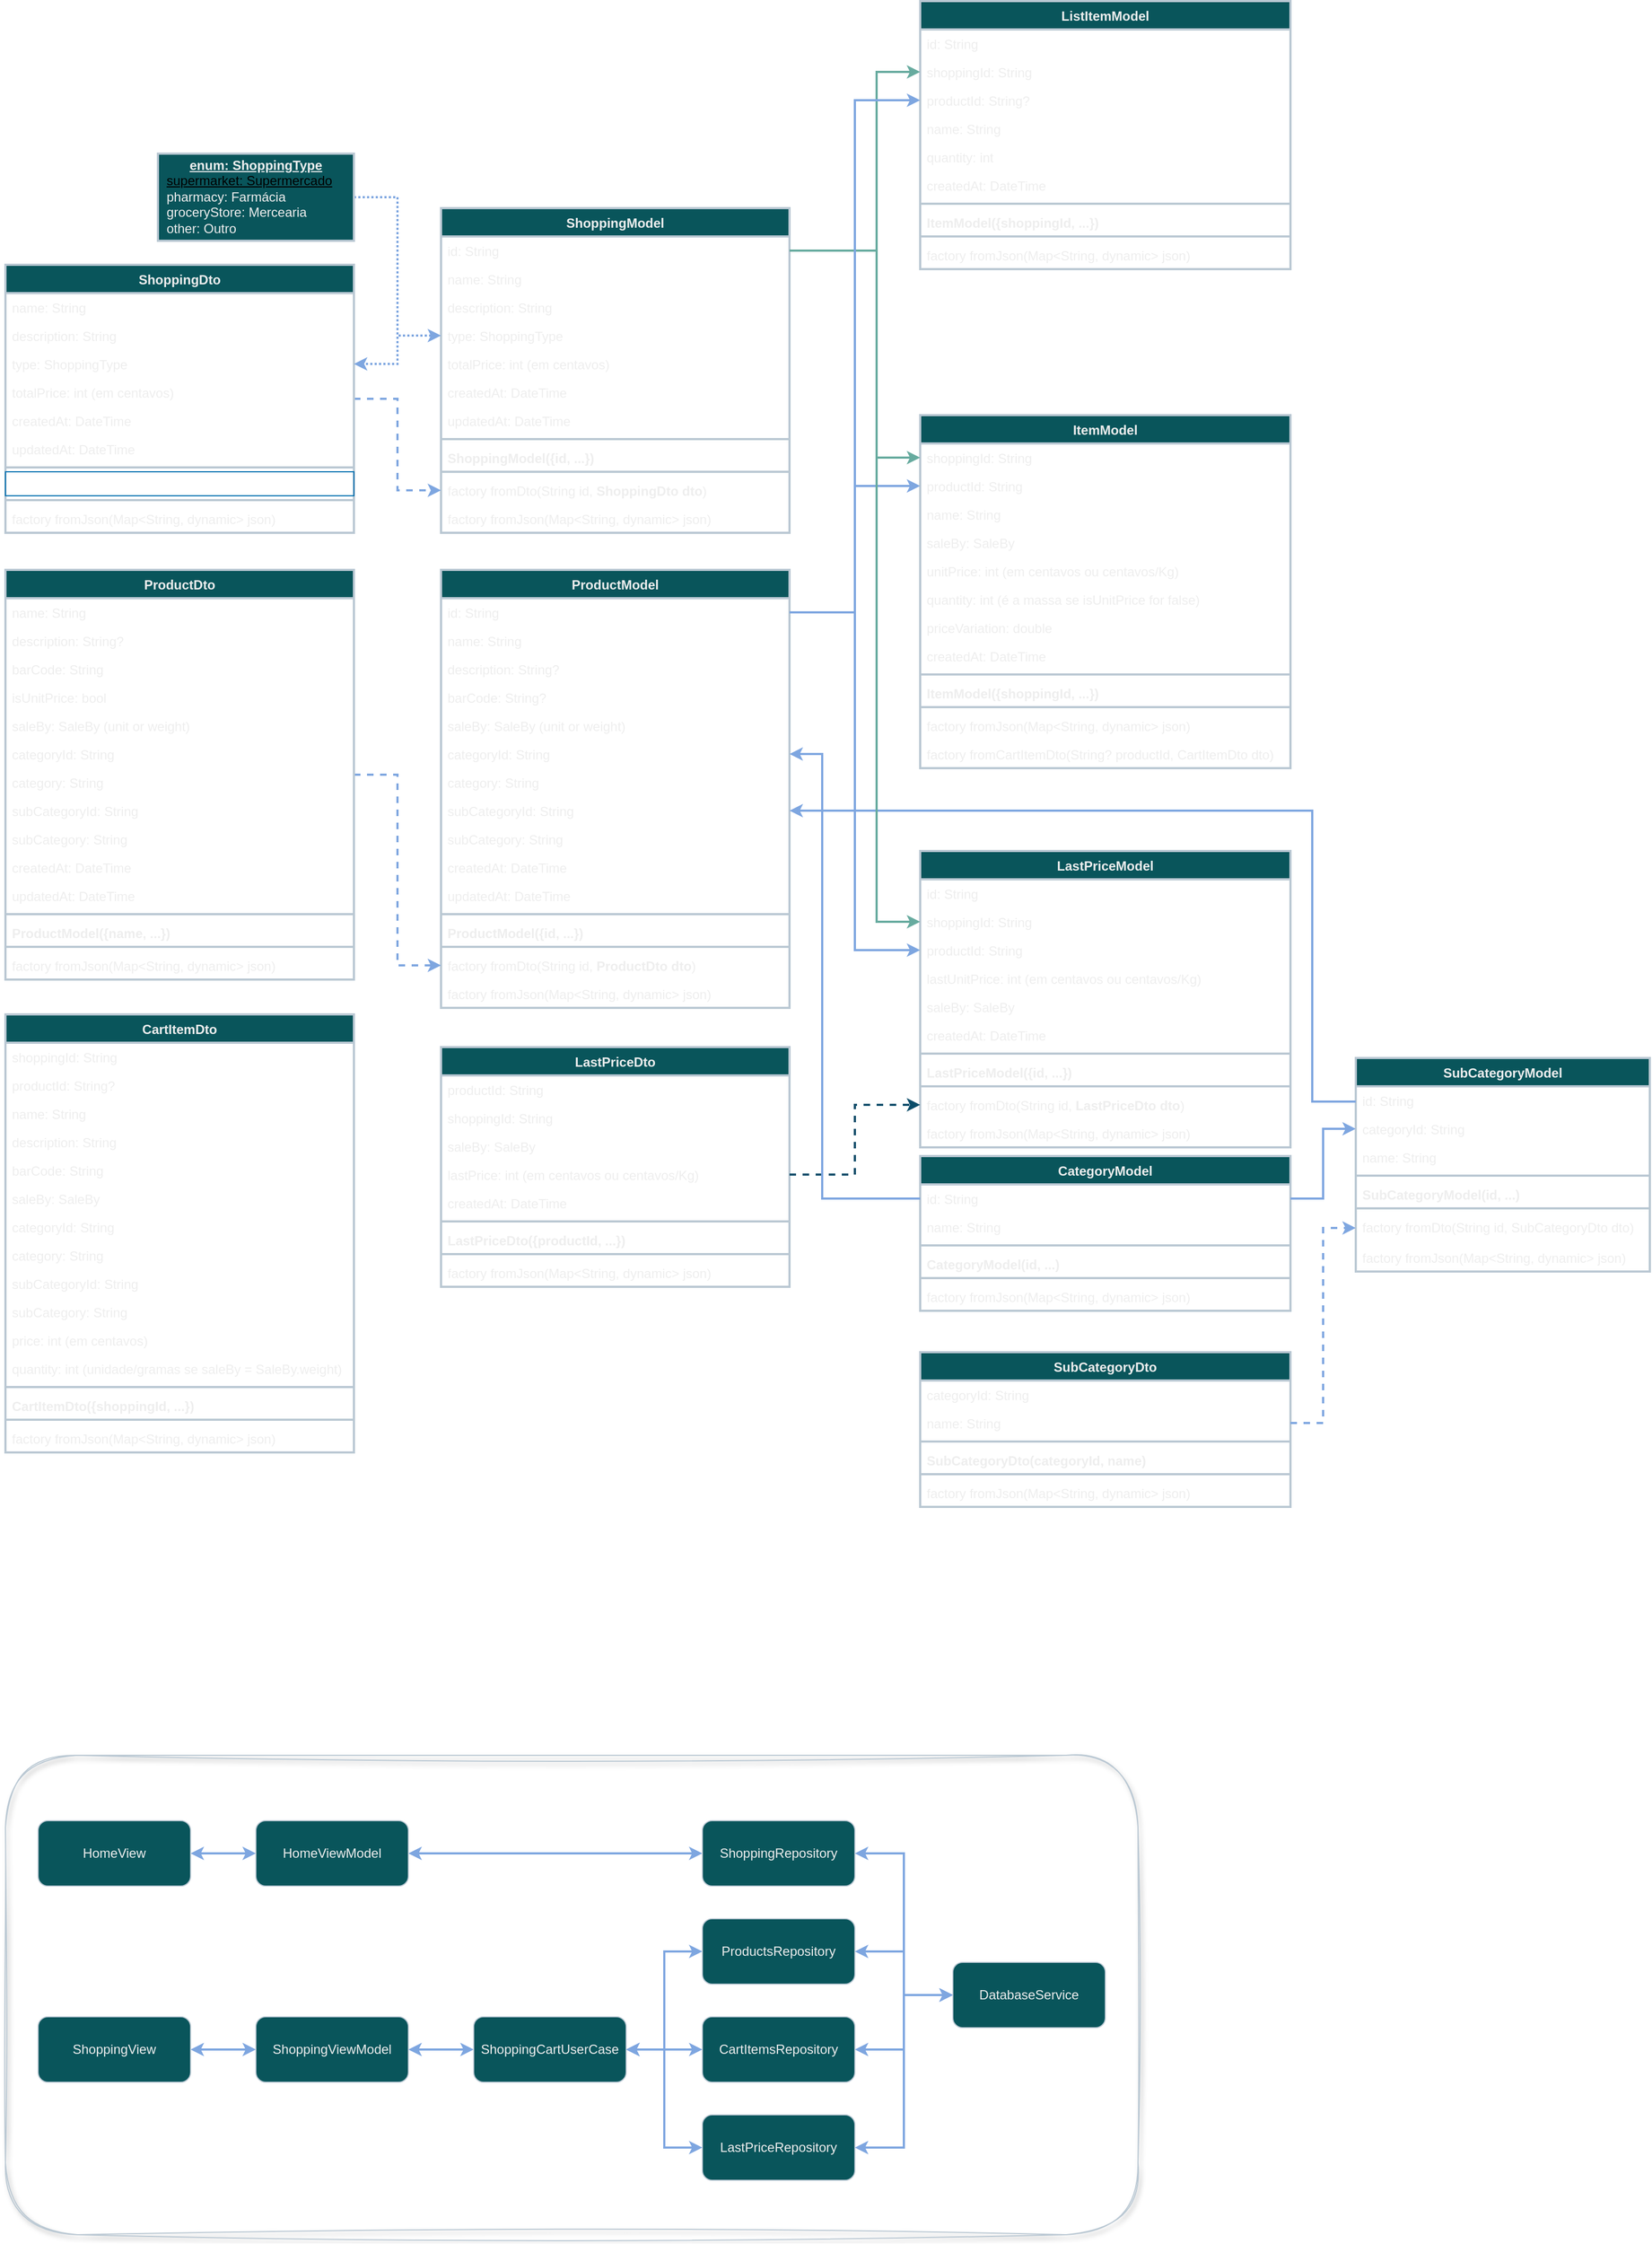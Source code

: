 <mxfile version="27.0.9">
  <diagram id="C5RBs43oDa-KdzZeNtuy" name="Page-1">
    <mxGraphModel dx="1358" dy="833" grid="1" gridSize="10" guides="1" tooltips="1" connect="1" arrows="1" fold="1" page="1" pageScale="1" pageWidth="2336" pageHeight="1654" background="none" math="0" shadow="0">
      <root>
        <mxCell id="WIyWlLk6GJQsqaUBKTNV-0" />
        <mxCell id="WIyWlLk6GJQsqaUBKTNV-1" parent="WIyWlLk6GJQsqaUBKTNV-0" />
        <mxCell id="yGnjX18Ffy-fiD3lzH0s-0" value="ShoppingModel" style="swimlane;fontStyle=1;align=center;verticalAlign=top;childLayout=stackLayout;horizontal=1;startSize=26;horizontalStack=0;resizeParent=1;resizeParentMax=0;resizeLast=0;collapsible=1;marginBottom=0;whiteSpace=wrap;html=1;labelBackgroundColor=none;fillColor=#09555B;strokeColor=#BAC8D3;strokeWidth=2;fontColor=#EEEEEE;" parent="WIyWlLk6GJQsqaUBKTNV-1" vertex="1">
          <mxGeometry x="480" y="290" width="320" height="298" as="geometry">
            <mxRectangle x="400" y="280" width="120" height="30" as="alternateBounds" />
          </mxGeometry>
        </mxCell>
        <mxCell id="yGnjX18Ffy-fiD3lzH0s-1" value="id: String" style="text;strokeColor=none;fillColor=none;align=left;verticalAlign=top;spacingLeft=4;spacingRight=4;overflow=hidden;rotatable=0;points=[[0,0.5],[1,0.5]];portConstraint=eastwest;whiteSpace=wrap;html=1;labelBackgroundColor=none;fontColor=#EEEEEE;" parent="yGnjX18Ffy-fiD3lzH0s-0" vertex="1">
          <mxGeometry y="26" width="320" height="26" as="geometry" />
        </mxCell>
        <mxCell id="yGnjX18Ffy-fiD3lzH0s-2" value="name: String" style="text;strokeColor=none;fillColor=none;align=left;verticalAlign=top;spacingLeft=4;spacingRight=4;overflow=hidden;rotatable=0;points=[[0,0.5],[1,0.5]];portConstraint=eastwest;whiteSpace=wrap;html=1;labelBackgroundColor=none;fontColor=#EEEEEE;" parent="yGnjX18Ffy-fiD3lzH0s-0" vertex="1">
          <mxGeometry y="52" width="320" height="26" as="geometry" />
        </mxCell>
        <mxCell id="yGnjX18Ffy-fiD3lzH0s-3" value="description: String" style="text;strokeColor=none;fillColor=none;align=left;verticalAlign=top;spacingLeft=4;spacingRight=4;overflow=hidden;rotatable=0;points=[[0,0.5],[1,0.5]];portConstraint=eastwest;whiteSpace=wrap;html=1;labelBackgroundColor=none;fontColor=#EEEEEE;" parent="yGnjX18Ffy-fiD3lzH0s-0" vertex="1">
          <mxGeometry y="78" width="320" height="26" as="geometry" />
        </mxCell>
        <mxCell id="3fTQXvPOQ3stO39uD6o4-11" value="type: ShoppingType" style="text;strokeColor=none;fillColor=none;align=left;verticalAlign=top;spacingLeft=4;spacingRight=4;overflow=hidden;rotatable=0;points=[[0,0.5],[1,0.5]];portConstraint=eastwest;whiteSpace=wrap;html=1;labelBackgroundColor=none;fontColor=#EEEEEE;" parent="yGnjX18Ffy-fiD3lzH0s-0" vertex="1">
          <mxGeometry y="104" width="320" height="26" as="geometry" />
        </mxCell>
        <mxCell id="yGnjX18Ffy-fiD3lzH0s-14" value="totalPrice: int (em centavos)" style="text;strokeColor=none;fillColor=none;align=left;verticalAlign=top;spacingLeft=4;spacingRight=4;overflow=hidden;rotatable=0;points=[[0,0.5],[1,0.5]];portConstraint=eastwest;whiteSpace=wrap;html=1;labelBackgroundColor=none;fontColor=#EEEEEE;" parent="yGnjX18Ffy-fiD3lzH0s-0" vertex="1">
          <mxGeometry y="130" width="320" height="26" as="geometry" />
        </mxCell>
        <mxCell id="yGnjX18Ffy-fiD3lzH0s-15" value="createdAt: DateTime" style="text;strokeColor=none;fillColor=none;align=left;verticalAlign=top;spacingLeft=4;spacingRight=4;overflow=hidden;rotatable=0;points=[[0,0.5],[1,0.5]];portConstraint=eastwest;whiteSpace=wrap;html=1;labelBackgroundColor=none;fontColor=#EEEEEE;" parent="yGnjX18Ffy-fiD3lzH0s-0" vertex="1">
          <mxGeometry y="156" width="320" height="26" as="geometry" />
        </mxCell>
        <mxCell id="yGnjX18Ffy-fiD3lzH0s-13" value="updatedAt: DateTime" style="text;strokeColor=none;fillColor=none;align=left;verticalAlign=top;spacingLeft=4;spacingRight=4;overflow=hidden;rotatable=0;points=[[0,0.5],[1,0.5]];portConstraint=eastwest;whiteSpace=wrap;html=1;labelBackgroundColor=none;fontColor=#EEEEEE;" parent="yGnjX18Ffy-fiD3lzH0s-0" vertex="1">
          <mxGeometry y="182" width="320" height="26" as="geometry" />
        </mxCell>
        <mxCell id="yGnjX18Ffy-fiD3lzH0s-4" value="" style="line;strokeWidth=2;fillColor=#09555B;align=left;verticalAlign=middle;spacingTop=-1;spacingLeft=3;spacingRight=3;rotatable=0;labelPosition=right;points=[];portConstraint=eastwest;strokeColor=#BAC8D3;labelBackgroundColor=none;fontColor=#EEEEEE;" parent="yGnjX18Ffy-fiD3lzH0s-0" vertex="1">
          <mxGeometry y="208" width="320" height="8" as="geometry" />
        </mxCell>
        <mxCell id="yGnjX18Ffy-fiD3lzH0s-5" value="ShoppingModel({id, ...})" style="text;strokeColor=none;fillColor=none;align=left;verticalAlign=top;spacingLeft=4;spacingRight=4;overflow=hidden;rotatable=0;points=[[0,0.5],[1,0.5]];portConstraint=eastwest;whiteSpace=wrap;html=1;labelBackgroundColor=none;fontColor=#EEEEEE;fontStyle=1" parent="yGnjX18Ffy-fiD3lzH0s-0" vertex="1">
          <mxGeometry y="216" width="320" height="22" as="geometry" />
        </mxCell>
        <mxCell id="3fTQXvPOQ3stO39uD6o4-16" value="" style="line;strokeWidth=2;fillColor=#09555B;align=left;verticalAlign=middle;spacingTop=-1;spacingLeft=3;spacingRight=3;rotatable=0;labelPosition=right;points=[];portConstraint=eastwest;strokeColor=#BAC8D3;labelBackgroundColor=none;fontColor=#EEEEEE;" parent="yGnjX18Ffy-fiD3lzH0s-0" vertex="1">
          <mxGeometry y="238" width="320" height="8" as="geometry" />
        </mxCell>
        <mxCell id="3fTQXvPOQ3stO39uD6o4-15" value="factory fromDto(String id, &lt;b&gt;ShoppingDto dto&lt;/b&gt;)" style="text;strokeColor=none;fillColor=none;align=left;verticalAlign=top;spacingLeft=4;spacingRight=4;overflow=hidden;rotatable=0;points=[[0,0.5],[1,0.5]];portConstraint=eastwest;whiteSpace=wrap;html=1;labelBackgroundColor=none;fontColor=#EEEEEE;" parent="yGnjX18Ffy-fiD3lzH0s-0" vertex="1">
          <mxGeometry y="246" width="320" height="26" as="geometry" />
        </mxCell>
        <mxCell id="3fTQXvPOQ3stO39uD6o4-18" value="factory fromJson(Map&amp;lt;String, dynamic&amp;gt; json)" style="text;strokeColor=none;fillColor=none;align=left;verticalAlign=top;spacingLeft=4;spacingRight=4;overflow=hidden;rotatable=0;points=[[0,0.5],[1,0.5]];portConstraint=eastwest;whiteSpace=wrap;html=1;labelBackgroundColor=none;fontColor=#EEEEEE;" parent="yGnjX18Ffy-fiD3lzH0s-0" vertex="1">
          <mxGeometry y="272" width="320" height="26" as="geometry" />
        </mxCell>
        <mxCell id="yGnjX18Ffy-fiD3lzH0s-16" value="ProductModel" style="swimlane;fontStyle=1;align=center;verticalAlign=top;childLayout=stackLayout;horizontal=1;startSize=26;horizontalStack=0;resizeParent=1;resizeParentMax=0;resizeLast=0;collapsible=1;marginBottom=0;whiteSpace=wrap;html=1;labelBackgroundColor=none;fillColor=#09555B;strokeColor=#BAC8D3;fontColor=#EEEEEE;strokeWidth=2;" parent="WIyWlLk6GJQsqaUBKTNV-1" vertex="1">
          <mxGeometry x="480" y="622" width="320" height="402" as="geometry">
            <mxRectangle x="400" y="280" width="120" height="30" as="alternateBounds" />
          </mxGeometry>
        </mxCell>
        <mxCell id="yGnjX18Ffy-fiD3lzH0s-17" value="id: String" style="text;strokeColor=none;fillColor=none;align=left;verticalAlign=top;spacingLeft=4;spacingRight=4;overflow=hidden;rotatable=0;points=[[0,0.5],[1,0.5]];portConstraint=eastwest;whiteSpace=wrap;html=1;labelBackgroundColor=none;fontColor=#EEEEEE;" parent="yGnjX18Ffy-fiD3lzH0s-16" vertex="1">
          <mxGeometry y="26" width="320" height="26" as="geometry" />
        </mxCell>
        <mxCell id="yGnjX18Ffy-fiD3lzH0s-18" value="name: String" style="text;strokeColor=none;fillColor=none;align=left;verticalAlign=top;spacingLeft=4;spacingRight=4;overflow=hidden;rotatable=0;points=[[0,0.5],[1,0.5]];portConstraint=eastwest;whiteSpace=wrap;html=1;labelBackgroundColor=none;fontColor=#EEEEEE;" parent="yGnjX18Ffy-fiD3lzH0s-16" vertex="1">
          <mxGeometry y="52" width="320" height="26" as="geometry" />
        </mxCell>
        <mxCell id="yGnjX18Ffy-fiD3lzH0s-25" value="description: String?" style="text;strokeColor=none;fillColor=none;align=left;verticalAlign=top;spacingLeft=4;spacingRight=4;overflow=hidden;rotatable=0;points=[[0,0.5],[1,0.5]];portConstraint=eastwest;whiteSpace=wrap;html=1;labelBackgroundColor=none;fontColor=#EEEEEE;" parent="yGnjX18Ffy-fiD3lzH0s-16" vertex="1">
          <mxGeometry y="78" width="320" height="26" as="geometry" />
        </mxCell>
        <mxCell id="yGnjX18Ffy-fiD3lzH0s-20" value="barCode: String?" style="text;strokeColor=none;fillColor=none;align=left;verticalAlign=top;spacingLeft=4;spacingRight=4;overflow=hidden;rotatable=0;points=[[0,0.5],[1,0.5]];portConstraint=eastwest;whiteSpace=wrap;html=1;labelBackgroundColor=none;fontColor=#EEEEEE;" parent="yGnjX18Ffy-fiD3lzH0s-16" vertex="1">
          <mxGeometry y="104" width="320" height="26" as="geometry" />
        </mxCell>
        <mxCell id="SM7ea6qoSSTbtUkmd5gZ-17" value="saleBy: SaleBy (unit or weight)" style="text;strokeColor=none;fillColor=none;align=left;verticalAlign=top;spacingLeft=4;spacingRight=4;overflow=hidden;rotatable=0;points=[[0,0.5],[1,0.5]];portConstraint=eastwest;whiteSpace=wrap;html=1;labelBackgroundColor=none;fontColor=#EEEEEE;" parent="yGnjX18Ffy-fiD3lzH0s-16" vertex="1">
          <mxGeometry y="130" width="320" height="26" as="geometry" />
        </mxCell>
        <mxCell id="2GeXezmI1lT7xW8D0i3s-1" value="categoryId: String" style="text;strokeColor=none;fillColor=none;align=left;verticalAlign=top;spacingLeft=4;spacingRight=4;overflow=hidden;rotatable=0;points=[[0,0.5],[1,0.5]];portConstraint=eastwest;whiteSpace=wrap;html=1;labelBackgroundColor=none;fontColor=#EEEEEE;" parent="yGnjX18Ffy-fiD3lzH0s-16" vertex="1">
          <mxGeometry y="156" width="320" height="26" as="geometry" />
        </mxCell>
        <mxCell id="2GeXezmI1lT7xW8D0i3s-5" value="category: String" style="text;strokeColor=none;fillColor=none;align=left;verticalAlign=top;spacingLeft=4;spacingRight=4;overflow=hidden;rotatable=0;points=[[0,0.5],[1,0.5]];portConstraint=eastwest;whiteSpace=wrap;html=1;labelBackgroundColor=none;fontColor=#EEEEEE;" parent="yGnjX18Ffy-fiD3lzH0s-16" vertex="1">
          <mxGeometry y="182" width="320" height="26" as="geometry" />
        </mxCell>
        <mxCell id="2GeXezmI1lT7xW8D0i3s-0" value="subCategoryId: String" style="text;strokeColor=none;fillColor=none;align=left;verticalAlign=top;spacingLeft=4;spacingRight=4;overflow=hidden;rotatable=0;points=[[0,0.5],[1,0.5]];portConstraint=eastwest;whiteSpace=wrap;html=1;labelBackgroundColor=none;fontColor=#EEEEEE;" parent="yGnjX18Ffy-fiD3lzH0s-16" vertex="1">
          <mxGeometry y="208" width="320" height="26" as="geometry" />
        </mxCell>
        <mxCell id="2GeXezmI1lT7xW8D0i3s-6" value="subCategory: String" style="text;strokeColor=none;fillColor=none;align=left;verticalAlign=top;spacingLeft=4;spacingRight=4;overflow=hidden;rotatable=0;points=[[0,0.5],[1,0.5]];portConstraint=eastwest;whiteSpace=wrap;html=1;labelBackgroundColor=none;fontColor=#EEEEEE;" parent="yGnjX18Ffy-fiD3lzH0s-16" vertex="1">
          <mxGeometry y="234" width="320" height="26" as="geometry" />
        </mxCell>
        <mxCell id="yGnjX18Ffy-fiD3lzH0s-21" value="createdAt: DateTime" style="text;strokeColor=none;fillColor=none;align=left;verticalAlign=top;spacingLeft=4;spacingRight=4;overflow=hidden;rotatable=0;points=[[0,0.5],[1,0.5]];portConstraint=eastwest;whiteSpace=wrap;html=1;labelBackgroundColor=none;fontColor=#EEEEEE;" parent="yGnjX18Ffy-fiD3lzH0s-16" vertex="1">
          <mxGeometry y="260" width="320" height="26" as="geometry" />
        </mxCell>
        <mxCell id="yGnjX18Ffy-fiD3lzH0s-22" value="updatedAt: DateTime" style="text;strokeColor=none;fillColor=none;align=left;verticalAlign=top;spacingLeft=4;spacingRight=4;overflow=hidden;rotatable=0;points=[[0,0.5],[1,0.5]];portConstraint=eastwest;whiteSpace=wrap;html=1;labelBackgroundColor=none;fontColor=#EEEEEE;" parent="yGnjX18Ffy-fiD3lzH0s-16" vertex="1">
          <mxGeometry y="286" width="320" height="26" as="geometry" />
        </mxCell>
        <mxCell id="yGnjX18Ffy-fiD3lzH0s-23" value="" style="line;strokeWidth=2;fillColor=#09555B;align=left;verticalAlign=middle;spacingTop=-1;spacingLeft=3;spacingRight=3;rotatable=0;labelPosition=right;points=[];portConstraint=eastwest;strokeColor=#BAC8D3;labelBackgroundColor=none;fontColor=#EEEEEE;" parent="yGnjX18Ffy-fiD3lzH0s-16" vertex="1">
          <mxGeometry y="312" width="320" height="8" as="geometry" />
        </mxCell>
        <mxCell id="yGnjX18Ffy-fiD3lzH0s-24" value="ProductModel({id, ...})" style="text;strokeColor=none;fillColor=none;align=left;verticalAlign=top;spacingLeft=4;spacingRight=4;overflow=hidden;rotatable=0;points=[[0,0.5],[1,0.5]];portConstraint=eastwest;whiteSpace=wrap;html=1;labelBackgroundColor=none;fontColor=#EEEEEE;fontStyle=1" parent="yGnjX18Ffy-fiD3lzH0s-16" vertex="1">
          <mxGeometry y="320" width="320" height="22" as="geometry" />
        </mxCell>
        <mxCell id="3fTQXvPOQ3stO39uD6o4-21" value="" style="line;strokeWidth=2;fillColor=#09555B;align=left;verticalAlign=middle;spacingTop=-1;spacingLeft=3;spacingRight=3;rotatable=0;labelPosition=right;points=[];portConstraint=eastwest;strokeColor=#BAC8D3;labelBackgroundColor=none;fontColor=#EEEEEE;" parent="yGnjX18Ffy-fiD3lzH0s-16" vertex="1">
          <mxGeometry y="342" width="320" height="8" as="geometry" />
        </mxCell>
        <mxCell id="3fTQXvPOQ3stO39uD6o4-24" value="factory fromDto(String id, &lt;b&gt;ProductDto dto&lt;/b&gt;)" style="text;strokeColor=none;fillColor=none;align=left;verticalAlign=top;spacingLeft=4;spacingRight=4;overflow=hidden;rotatable=0;points=[[0,0.5],[1,0.5]];portConstraint=eastwest;whiteSpace=wrap;html=1;labelBackgroundColor=none;fontColor=#EEEEEE;" parent="yGnjX18Ffy-fiD3lzH0s-16" vertex="1">
          <mxGeometry y="350" width="320" height="26" as="geometry" />
        </mxCell>
        <mxCell id="3fTQXvPOQ3stO39uD6o4-23" value="factory fromJson(Map&amp;lt;String, dynamic&amp;gt; json)" style="text;strokeColor=none;fillColor=none;align=left;verticalAlign=top;spacingLeft=4;spacingRight=4;overflow=hidden;rotatable=0;points=[[0,0.5],[1,0.5]];portConstraint=eastwest;whiteSpace=wrap;html=1;labelBackgroundColor=none;fontColor=#EEEEEE;" parent="yGnjX18Ffy-fiD3lzH0s-16" vertex="1">
          <mxGeometry y="376" width="320" height="26" as="geometry" />
        </mxCell>
        <mxCell id="3fTQXvPOQ3stO39uD6o4-38" style="edgeStyle=orthogonalEdgeStyle;rounded=0;orthogonalLoop=1;jettySize=auto;html=1;entryX=0;entryY=0.5;entryDx=0;entryDy=0;strokeWidth=2;dashed=1;labelBackgroundColor=none;strokeColor=#7EA6E0;fontColor=default;" parent="WIyWlLk6GJQsqaUBKTNV-1" source="3fTQXvPOQ3stO39uD6o4-0" target="3fTQXvPOQ3stO39uD6o4-15" edge="1">
          <mxGeometry relative="1" as="geometry" />
        </mxCell>
        <mxCell id="3fTQXvPOQ3stO39uD6o4-0" value="ShoppingDto" style="swimlane;fontStyle=1;align=center;verticalAlign=top;childLayout=stackLayout;horizontal=1;startSize=26;horizontalStack=0;resizeParent=1;resizeParentMax=0;resizeLast=0;collapsible=1;marginBottom=0;whiteSpace=wrap;html=1;labelBackgroundColor=none;fillColor=#09555B;strokeColor=#BAC8D3;strokeWidth=2;fontColor=#EEEEEE;" parent="WIyWlLk6GJQsqaUBKTNV-1" vertex="1">
          <mxGeometry x="80" y="342" width="320" height="246" as="geometry">
            <mxRectangle x="400" y="280" width="120" height="30" as="alternateBounds" />
          </mxGeometry>
        </mxCell>
        <mxCell id="3fTQXvPOQ3stO39uD6o4-2" value="name: String" style="text;strokeColor=none;fillColor=none;align=left;verticalAlign=top;spacingLeft=4;spacingRight=4;overflow=hidden;rotatable=0;points=[[0,0.5],[1,0.5]];portConstraint=eastwest;whiteSpace=wrap;html=1;labelBackgroundColor=none;fontColor=#EEEEEE;" parent="3fTQXvPOQ3stO39uD6o4-0" vertex="1">
          <mxGeometry y="26" width="320" height="26" as="geometry" />
        </mxCell>
        <mxCell id="3fTQXvPOQ3stO39uD6o4-3" value="description: String" style="text;strokeColor=none;fillColor=none;align=left;verticalAlign=top;spacingLeft=4;spacingRight=4;overflow=hidden;rotatable=0;points=[[0,0.5],[1,0.5]];portConstraint=eastwest;whiteSpace=wrap;html=1;labelBackgroundColor=none;fontColor=#EEEEEE;" parent="3fTQXvPOQ3stO39uD6o4-0" vertex="1">
          <mxGeometry y="52" width="320" height="26" as="geometry" />
        </mxCell>
        <mxCell id="3fTQXvPOQ3stO39uD6o4-12" value="type: ShoppingType" style="text;strokeColor=none;fillColor=none;align=left;verticalAlign=top;spacingLeft=4;spacingRight=4;overflow=hidden;rotatable=0;points=[[0,0.5],[1,0.5]];portConstraint=eastwest;whiteSpace=wrap;html=1;labelBackgroundColor=none;fontColor=#EEEEEE;" parent="3fTQXvPOQ3stO39uD6o4-0" vertex="1">
          <mxGeometry y="78" width="320" height="26" as="geometry" />
        </mxCell>
        <mxCell id="3fTQXvPOQ3stO39uD6o4-4" value="totalPrice: int (em centavos)" style="text;strokeColor=none;fillColor=none;align=left;verticalAlign=top;spacingLeft=4;spacingRight=4;overflow=hidden;rotatable=0;points=[[0,0.5],[1,0.5]];portConstraint=eastwest;whiteSpace=wrap;html=1;labelBackgroundColor=none;fontColor=#EEEEEE;" parent="3fTQXvPOQ3stO39uD6o4-0" vertex="1">
          <mxGeometry y="104" width="320" height="26" as="geometry" />
        </mxCell>
        <mxCell id="3fTQXvPOQ3stO39uD6o4-5" value="createdAt: DateTime" style="text;strokeColor=none;fillColor=none;align=left;verticalAlign=top;spacingLeft=4;spacingRight=4;overflow=hidden;rotatable=0;points=[[0,0.5],[1,0.5]];portConstraint=eastwest;whiteSpace=wrap;html=1;labelBackgroundColor=none;fontColor=#EEEEEE;" parent="3fTQXvPOQ3stO39uD6o4-0" vertex="1">
          <mxGeometry y="130" width="320" height="26" as="geometry" />
        </mxCell>
        <mxCell id="3fTQXvPOQ3stO39uD6o4-6" value="updatedAt: DateTime" style="text;strokeColor=none;fillColor=none;align=left;verticalAlign=top;spacingLeft=4;spacingRight=4;overflow=hidden;rotatable=0;points=[[0,0.5],[1,0.5]];portConstraint=eastwest;whiteSpace=wrap;html=1;labelBackgroundColor=none;fontColor=#EEEEEE;" parent="3fTQXvPOQ3stO39uD6o4-0" vertex="1">
          <mxGeometry y="156" width="320" height="26" as="geometry" />
        </mxCell>
        <mxCell id="3fTQXvPOQ3stO39uD6o4-7" value="" style="line;strokeWidth=2;fillColor=#09555B;align=left;verticalAlign=middle;spacingTop=-1;spacingLeft=3;spacingRight=3;rotatable=0;labelPosition=right;points=[];portConstraint=eastwest;strokeColor=#BAC8D3;labelBackgroundColor=none;fontColor=#EEEEEE;" parent="3fTQXvPOQ3stO39uD6o4-0" vertex="1">
          <mxGeometry y="182" width="320" height="8" as="geometry" />
        </mxCell>
        <mxCell id="3fTQXvPOQ3stO39uD6o4-8" value="ShoppingDto({name, ...})" style="text;strokeColor=#006EAF;fillColor=none;align=left;verticalAlign=top;spacingLeft=4;spacingRight=4;overflow=hidden;rotatable=0;points=[[0,0.5],[1,0.5]];portConstraint=eastwest;whiteSpace=wrap;html=1;labelBackgroundColor=none;fontColor=#ffffff;fontStyle=1" parent="3fTQXvPOQ3stO39uD6o4-0" vertex="1">
          <mxGeometry y="190" width="320" height="22" as="geometry" />
        </mxCell>
        <mxCell id="3fTQXvPOQ3stO39uD6o4-20" value="" style="line;strokeWidth=2;fillColor=#09555B;align=left;verticalAlign=middle;spacingTop=-1;spacingLeft=3;spacingRight=3;rotatable=0;labelPosition=right;points=[];portConstraint=eastwest;strokeColor=#BAC8D3;labelBackgroundColor=none;fontColor=#EEEEEE;" parent="3fTQXvPOQ3stO39uD6o4-0" vertex="1">
          <mxGeometry y="212" width="320" height="8" as="geometry" />
        </mxCell>
        <mxCell id="3fTQXvPOQ3stO39uD6o4-19" value="factory fromJson(Map&amp;lt;String, dynamic&amp;gt; json)" style="text;strokeColor=none;fillColor=none;align=left;verticalAlign=top;spacingLeft=4;spacingRight=4;overflow=hidden;rotatable=0;points=[[0,0.5],[1,0.5]];portConstraint=eastwest;whiteSpace=wrap;html=1;labelBackgroundColor=none;fontColor=#EEEEEE;" parent="3fTQXvPOQ3stO39uD6o4-0" vertex="1">
          <mxGeometry y="220" width="320" height="26" as="geometry" />
        </mxCell>
        <mxCell id="3fTQXvPOQ3stO39uD6o4-13" style="edgeStyle=orthogonalEdgeStyle;rounded=0;orthogonalLoop=1;jettySize=auto;html=1;strokeWidth=2;exitX=1;exitY=0.5;exitDx=0;exitDy=0;labelBackgroundColor=none;strokeColor=#7EA6E0;fontColor=default;dashed=1;dashPattern=1 1;" parent="WIyWlLk6GJQsqaUBKTNV-1" source="3fTQXvPOQ3stO39uD6o4-10" target="3fTQXvPOQ3stO39uD6o4-11" edge="1">
          <mxGeometry relative="1" as="geometry">
            <Array as="points">
              <mxPoint x="440" y="280" />
              <mxPoint x="440" y="407" />
            </Array>
          </mxGeometry>
        </mxCell>
        <mxCell id="3fTQXvPOQ3stO39uD6o4-14" style="edgeStyle=orthogonalEdgeStyle;rounded=0;orthogonalLoop=1;jettySize=auto;html=1;exitX=1;exitY=0.5;exitDx=0;exitDy=0;strokeWidth=2;labelBackgroundColor=none;fontColor=default;strokeColor=#7EA6E0;dashed=1;dashPattern=1 1;" parent="WIyWlLk6GJQsqaUBKTNV-1" source="3fTQXvPOQ3stO39uD6o4-10" target="3fTQXvPOQ3stO39uD6o4-12" edge="1">
          <mxGeometry relative="1" as="geometry">
            <Array as="points">
              <mxPoint x="440" y="280" />
              <mxPoint x="440" y="433" />
            </Array>
          </mxGeometry>
        </mxCell>
        <mxCell id="3fTQXvPOQ3stO39uD6o4-10" value="&lt;p style=&quot;margin:0px;margin-top:4px;text-align:center;text-decoration:underline;&quot;&gt;&lt;b&gt;enum: ShoppingType&lt;/b&gt;&lt;/p&gt;&lt;p style=&quot;margin:0px;margin-left:8px;&quot;&gt;&lt;u style=&quot;background-color: transparent; color: light-dark(rgb(0, 0, 0), rgb(255, 255, 255));&quot;&gt;supermarket: Supermercado&lt;/u&gt;&lt;/p&gt;&lt;p style=&quot;margin:0px;margin-left:8px;&quot;&gt;pharmacy: Farmácia&lt;/p&gt;&lt;p style=&quot;margin:0px;margin-left:8px;&quot;&gt;groceryStore: Mercearia&lt;/p&gt;&lt;p style=&quot;margin:0px;margin-left:8px;&quot;&gt;other: Outro&lt;/p&gt;" style="verticalAlign=top;align=left;overflow=fill;html=1;whiteSpace=wrap;fillColor=#09555B;strokeColor=#BAC8D3;strokeWidth=2;labelBackgroundColor=none;fontColor=#EEEEEE;" parent="WIyWlLk6GJQsqaUBKTNV-1" vertex="1">
          <mxGeometry x="220" y="240" width="180" height="80" as="geometry" />
        </mxCell>
        <mxCell id="3fTQXvPOQ3stO39uD6o4-37" style="edgeStyle=orthogonalEdgeStyle;rounded=0;orthogonalLoop=1;jettySize=auto;html=1;entryX=0;entryY=0.5;entryDx=0;entryDy=0;strokeWidth=2;dashed=1;labelBackgroundColor=none;strokeColor=#7EA6E0;fontColor=default;" parent="WIyWlLk6GJQsqaUBKTNV-1" source="3fTQXvPOQ3stO39uD6o4-25" target="3fTQXvPOQ3stO39uD6o4-24" edge="1">
          <mxGeometry relative="1" as="geometry" />
        </mxCell>
        <mxCell id="3fTQXvPOQ3stO39uD6o4-25" value="ProductDto" style="swimlane;fontStyle=1;align=center;verticalAlign=top;childLayout=stackLayout;horizontal=1;startSize=26;horizontalStack=0;resizeParent=1;resizeParentMax=0;resizeLast=0;collapsible=1;marginBottom=0;whiteSpace=wrap;html=1;labelBackgroundColor=none;fillColor=#09555B;strokeColor=#BAC8D3;fontColor=#EEEEEE;strokeWidth=2;" parent="WIyWlLk6GJQsqaUBKTNV-1" vertex="1">
          <mxGeometry x="80" y="622" width="320" height="376" as="geometry">
            <mxRectangle x="400" y="280" width="120" height="30" as="alternateBounds" />
          </mxGeometry>
        </mxCell>
        <mxCell id="3fTQXvPOQ3stO39uD6o4-27" value="name: String" style="text;strokeColor=none;fillColor=none;align=left;verticalAlign=top;spacingLeft=4;spacingRight=4;overflow=hidden;rotatable=0;points=[[0,0.5],[1,0.5]];portConstraint=eastwest;whiteSpace=wrap;html=1;labelBackgroundColor=none;fontColor=#EEEEEE;" parent="3fTQXvPOQ3stO39uD6o4-25" vertex="1">
          <mxGeometry y="26" width="320" height="26" as="geometry" />
        </mxCell>
        <mxCell id="3fTQXvPOQ3stO39uD6o4-28" value="description: String?" style="text;strokeColor=none;fillColor=none;align=left;verticalAlign=top;spacingLeft=4;spacingRight=4;overflow=hidden;rotatable=0;points=[[0,0.5],[1,0.5]];portConstraint=eastwest;whiteSpace=wrap;html=1;labelBackgroundColor=none;fontColor=#EEEEEE;" parent="3fTQXvPOQ3stO39uD6o4-25" vertex="1">
          <mxGeometry y="52" width="320" height="26" as="geometry" />
        </mxCell>
        <mxCell id="3fTQXvPOQ3stO39uD6o4-29" value="barCode: String" style="text;strokeColor=none;fillColor=none;align=left;verticalAlign=top;spacingLeft=4;spacingRight=4;overflow=hidden;rotatable=0;points=[[0,0.5],[1,0.5]];portConstraint=eastwest;whiteSpace=wrap;html=1;labelBackgroundColor=none;fontColor=#EEEEEE;" parent="3fTQXvPOQ3stO39uD6o4-25" vertex="1">
          <mxGeometry y="78" width="320" height="26" as="geometry" />
        </mxCell>
        <mxCell id="SM7ea6qoSSTbtUkmd5gZ-22" value="isUnitPrice: bool" style="text;strokeColor=none;fillColor=none;align=left;verticalAlign=top;spacingLeft=4;spacingRight=4;overflow=hidden;rotatable=0;points=[[0,0.5],[1,0.5]];portConstraint=eastwest;whiteSpace=wrap;html=1;labelBackgroundColor=none;fontColor=#EEEEEE;" parent="3fTQXvPOQ3stO39uD6o4-25" vertex="1">
          <mxGeometry y="104" width="320" height="26" as="geometry" />
        </mxCell>
        <mxCell id="2GeXezmI1lT7xW8D0i3s-2" value="saleBy: SaleBy (unit or weight)" style="text;strokeColor=none;fillColor=none;align=left;verticalAlign=top;spacingLeft=4;spacingRight=4;overflow=hidden;rotatable=0;points=[[0,0.5],[1,0.5]];portConstraint=eastwest;whiteSpace=wrap;html=1;labelBackgroundColor=none;fontColor=#EEEEEE;" parent="3fTQXvPOQ3stO39uD6o4-25" vertex="1">
          <mxGeometry y="130" width="320" height="26" as="geometry" />
        </mxCell>
        <mxCell id="2GeXezmI1lT7xW8D0i3s-3" value="categoryId: String" style="text;strokeColor=none;fillColor=none;align=left;verticalAlign=top;spacingLeft=4;spacingRight=4;overflow=hidden;rotatable=0;points=[[0,0.5],[1,0.5]];portConstraint=eastwest;whiteSpace=wrap;html=1;labelBackgroundColor=none;fontColor=#EEEEEE;" parent="3fTQXvPOQ3stO39uD6o4-25" vertex="1">
          <mxGeometry y="156" width="320" height="26" as="geometry" />
        </mxCell>
        <mxCell id="2GeXezmI1lT7xW8D0i3s-7" value="category: String" style="text;strokeColor=none;fillColor=none;align=left;verticalAlign=top;spacingLeft=4;spacingRight=4;overflow=hidden;rotatable=0;points=[[0,0.5],[1,0.5]];portConstraint=eastwest;whiteSpace=wrap;html=1;labelBackgroundColor=none;fontColor=#EEEEEE;" parent="3fTQXvPOQ3stO39uD6o4-25" vertex="1">
          <mxGeometry y="182" width="320" height="26" as="geometry" />
        </mxCell>
        <mxCell id="2GeXezmI1lT7xW8D0i3s-4" value="subCategoryId: String" style="text;strokeColor=none;fillColor=none;align=left;verticalAlign=top;spacingLeft=4;spacingRight=4;overflow=hidden;rotatable=0;points=[[0,0.5],[1,0.5]];portConstraint=eastwest;whiteSpace=wrap;html=1;labelBackgroundColor=none;fontColor=#EEEEEE;" parent="3fTQXvPOQ3stO39uD6o4-25" vertex="1">
          <mxGeometry y="208" width="320" height="26" as="geometry" />
        </mxCell>
        <mxCell id="2GeXezmI1lT7xW8D0i3s-8" value="subCategory: String" style="text;strokeColor=none;fillColor=none;align=left;verticalAlign=top;spacingLeft=4;spacingRight=4;overflow=hidden;rotatable=0;points=[[0,0.5],[1,0.5]];portConstraint=eastwest;whiteSpace=wrap;html=1;labelBackgroundColor=none;fontColor=#EEEEEE;" parent="3fTQXvPOQ3stO39uD6o4-25" vertex="1">
          <mxGeometry y="234" width="320" height="26" as="geometry" />
        </mxCell>
        <mxCell id="3fTQXvPOQ3stO39uD6o4-30" value="createdAt: DateTime" style="text;strokeColor=none;fillColor=none;align=left;verticalAlign=top;spacingLeft=4;spacingRight=4;overflow=hidden;rotatable=0;points=[[0,0.5],[1,0.5]];portConstraint=eastwest;whiteSpace=wrap;html=1;labelBackgroundColor=none;fontColor=#EEEEEE;" parent="3fTQXvPOQ3stO39uD6o4-25" vertex="1">
          <mxGeometry y="260" width="320" height="26" as="geometry" />
        </mxCell>
        <mxCell id="3fTQXvPOQ3stO39uD6o4-31" value="updatedAt: DateTime" style="text;strokeColor=none;fillColor=none;align=left;verticalAlign=top;spacingLeft=4;spacingRight=4;overflow=hidden;rotatable=0;points=[[0,0.5],[1,0.5]];portConstraint=eastwest;whiteSpace=wrap;html=1;labelBackgroundColor=none;fontColor=#EEEEEE;" parent="3fTQXvPOQ3stO39uD6o4-25" vertex="1">
          <mxGeometry y="286" width="320" height="26" as="geometry" />
        </mxCell>
        <mxCell id="3fTQXvPOQ3stO39uD6o4-32" value="" style="line;strokeWidth=2;fillColor=#09555B;align=left;verticalAlign=middle;spacingTop=-1;spacingLeft=3;spacingRight=3;rotatable=0;labelPosition=right;points=[];portConstraint=eastwest;strokeColor=#BAC8D3;labelBackgroundColor=none;fontColor=#EEEEEE;" parent="3fTQXvPOQ3stO39uD6o4-25" vertex="1">
          <mxGeometry y="312" width="320" height="8" as="geometry" />
        </mxCell>
        <mxCell id="3fTQXvPOQ3stO39uD6o4-33" value="ProductModel({name, ...})" style="text;strokeColor=none;fillColor=none;align=left;verticalAlign=top;spacingLeft=4;spacingRight=4;overflow=hidden;rotatable=0;points=[[0,0.5],[1,0.5]];portConstraint=eastwest;whiteSpace=wrap;html=1;labelBackgroundColor=none;fontColor=#EEEEEE;fontStyle=1" parent="3fTQXvPOQ3stO39uD6o4-25" vertex="1">
          <mxGeometry y="320" width="320" height="22" as="geometry" />
        </mxCell>
        <mxCell id="3fTQXvPOQ3stO39uD6o4-34" value="" style="line;strokeWidth=2;fillColor=#09555B;align=left;verticalAlign=middle;spacingTop=-1;spacingLeft=3;spacingRight=3;rotatable=0;labelPosition=right;points=[];portConstraint=eastwest;strokeColor=#BAC8D3;labelBackgroundColor=none;fontColor=#EEEEEE;" parent="3fTQXvPOQ3stO39uD6o4-25" vertex="1">
          <mxGeometry y="342" width="320" height="8" as="geometry" />
        </mxCell>
        <mxCell id="3fTQXvPOQ3stO39uD6o4-36" value="factory fromJson(Map&amp;lt;String, dynamic&amp;gt; json)" style="text;strokeColor=none;fillColor=none;align=left;verticalAlign=top;spacingLeft=4;spacingRight=4;overflow=hidden;rotatable=0;points=[[0,0.5],[1,0.5]];portConstraint=eastwest;whiteSpace=wrap;html=1;labelBackgroundColor=none;fontColor=#EEEEEE;" parent="3fTQXvPOQ3stO39uD6o4-25" vertex="1">
          <mxGeometry y="350" width="320" height="26" as="geometry" />
        </mxCell>
        <mxCell id="3fTQXvPOQ3stO39uD6o4-39" value="ItemModel" style="swimlane;fontStyle=1;align=center;verticalAlign=top;childLayout=stackLayout;horizontal=1;startSize=26;horizontalStack=0;resizeParent=1;resizeParentMax=0;resizeLast=0;collapsible=1;marginBottom=0;whiteSpace=wrap;html=1;labelBackgroundColor=none;fillColor=#09555B;strokeColor=#BAC8D3;fontColor=#EEEEEE;strokeWidth=2;" parent="WIyWlLk6GJQsqaUBKTNV-1" vertex="1">
          <mxGeometry x="920" y="480" width="340" height="324" as="geometry">
            <mxRectangle x="400" y="280" width="120" height="30" as="alternateBounds" />
          </mxGeometry>
        </mxCell>
        <mxCell id="3fTQXvPOQ3stO39uD6o4-41" value="shoppingId: String" style="text;strokeColor=none;fillColor=none;align=left;verticalAlign=top;spacingLeft=4;spacingRight=4;overflow=hidden;rotatable=0;points=[[0,0.5],[1,0.5]];portConstraint=eastwest;whiteSpace=wrap;html=1;labelBackgroundColor=none;fontColor=#EEEEEE;" parent="3fTQXvPOQ3stO39uD6o4-39" vertex="1">
          <mxGeometry y="26" width="340" height="26" as="geometry" />
        </mxCell>
        <mxCell id="3fTQXvPOQ3stO39uD6o4-40" value="productId: String" style="text;strokeColor=none;fillColor=none;align=left;verticalAlign=top;spacingLeft=4;spacingRight=4;overflow=hidden;rotatable=0;points=[[0,0.5],[1,0.5]];portConstraint=eastwest;whiteSpace=wrap;html=1;labelBackgroundColor=none;fontColor=#EEEEEE;" parent="3fTQXvPOQ3stO39uD6o4-39" vertex="1">
          <mxGeometry y="52" width="340" height="26" as="geometry" />
        </mxCell>
        <mxCell id="aOLVvD5tq7OIEiMkd7AQ-1" value="name: String" style="text;strokeColor=none;fillColor=none;align=left;verticalAlign=top;spacingLeft=4;spacingRight=4;overflow=hidden;rotatable=0;points=[[0,0.5],[1,0.5]];portConstraint=eastwest;whiteSpace=wrap;html=1;labelBackgroundColor=none;fontColor=#EEEEEE;" parent="3fTQXvPOQ3stO39uD6o4-39" vertex="1">
          <mxGeometry y="78" width="340" height="26" as="geometry" />
        </mxCell>
        <mxCell id="SM7ea6qoSSTbtUkmd5gZ-0" value="saleBy: SaleBy" style="text;strokeColor=none;fillColor=none;align=left;verticalAlign=top;spacingLeft=4;spacingRight=4;overflow=hidden;rotatable=0;points=[[0,0.5],[1,0.5]];portConstraint=eastwest;whiteSpace=wrap;html=1;labelBackgroundColor=none;fontColor=#EEEEEE;" parent="3fTQXvPOQ3stO39uD6o4-39" vertex="1">
          <mxGeometry y="104" width="340" height="26" as="geometry" />
        </mxCell>
        <mxCell id="3fTQXvPOQ3stO39uD6o4-44" value="unitPrice: int (em centavos ou centavos/Kg)" style="text;strokeColor=none;fillColor=none;align=left;verticalAlign=top;spacingLeft=4;spacingRight=4;overflow=hidden;rotatable=0;points=[[0,0.5],[1,0.5]];portConstraint=eastwest;whiteSpace=wrap;html=1;labelBackgroundColor=none;fontColor=#EEEEEE;" parent="3fTQXvPOQ3stO39uD6o4-39" vertex="1">
          <mxGeometry y="130" width="340" height="26" as="geometry" />
        </mxCell>
        <mxCell id="aOLVvD5tq7OIEiMkd7AQ-0" value="quantity: int (é a massa se isUnitPrice for false)" style="text;strokeColor=none;fillColor=none;align=left;verticalAlign=top;spacingLeft=4;spacingRight=4;overflow=hidden;rotatable=0;points=[[0,0.5],[1,0.5]];portConstraint=eastwest;whiteSpace=wrap;html=1;labelBackgroundColor=none;fontColor=#EEEEEE;" parent="3fTQXvPOQ3stO39uD6o4-39" vertex="1">
          <mxGeometry y="156" width="340" height="26" as="geometry" />
        </mxCell>
        <mxCell id="SM7ea6qoSSTbtUkmd5gZ-18" value="priceVariation: double" style="text;strokeColor=none;fillColor=none;align=left;verticalAlign=top;spacingLeft=4;spacingRight=4;overflow=hidden;rotatable=0;points=[[0,0.5],[1,0.5]];portConstraint=eastwest;whiteSpace=wrap;html=1;labelBackgroundColor=none;fontColor=#EEEEEE;" parent="3fTQXvPOQ3stO39uD6o4-39" vertex="1">
          <mxGeometry y="182" width="340" height="26" as="geometry" />
        </mxCell>
        <mxCell id="SM7ea6qoSSTbtUkmd5gZ-16" value="createdAt: DateTime" style="text;strokeColor=none;fillColor=none;align=left;verticalAlign=top;spacingLeft=4;spacingRight=4;overflow=hidden;rotatable=0;points=[[0,0.5],[1,0.5]];portConstraint=eastwest;whiteSpace=wrap;html=1;labelBackgroundColor=none;fontColor=#EEEEEE;" parent="3fTQXvPOQ3stO39uD6o4-39" vertex="1">
          <mxGeometry y="208" width="340" height="26" as="geometry" />
        </mxCell>
        <mxCell id="3fTQXvPOQ3stO39uD6o4-47" value="" style="line;strokeWidth=2;fillColor=#09555B;align=left;verticalAlign=middle;spacingTop=-1;spacingLeft=3;spacingRight=3;rotatable=0;labelPosition=right;points=[];portConstraint=eastwest;strokeColor=#BAC8D3;labelBackgroundColor=none;fontColor=#EEEEEE;" parent="3fTQXvPOQ3stO39uD6o4-39" vertex="1">
          <mxGeometry y="234" width="340" height="8" as="geometry" />
        </mxCell>
        <mxCell id="3fTQXvPOQ3stO39uD6o4-48" value="ItemModel({shoppingId, ...})" style="text;strokeColor=none;fillColor=none;align=left;verticalAlign=top;spacingLeft=4;spacingRight=4;overflow=hidden;rotatable=0;points=[[0,0.5],[1,0.5]];portConstraint=eastwest;whiteSpace=wrap;html=1;labelBackgroundColor=none;fontColor=#EEEEEE;fontStyle=1" parent="3fTQXvPOQ3stO39uD6o4-39" vertex="1">
          <mxGeometry y="242" width="340" height="22" as="geometry" />
        </mxCell>
        <mxCell id="3fTQXvPOQ3stO39uD6o4-49" value="" style="line;strokeWidth=2;fillColor=#09555B;align=left;verticalAlign=middle;spacingTop=-1;spacingLeft=3;spacingRight=3;rotatable=0;labelPosition=right;points=[];portConstraint=eastwest;strokeColor=#BAC8D3;labelBackgroundColor=none;fontColor=#EEEEEE;" parent="3fTQXvPOQ3stO39uD6o4-39" vertex="1">
          <mxGeometry y="264" width="340" height="8" as="geometry" />
        </mxCell>
        <mxCell id="3fTQXvPOQ3stO39uD6o4-51" value="factory fromJson(Map&amp;lt;String, dynamic&amp;gt; json)" style="text;strokeColor=none;fillColor=none;align=left;verticalAlign=top;spacingLeft=4;spacingRight=4;overflow=hidden;rotatable=0;points=[[0,0.5],[1,0.5]];portConstraint=eastwest;whiteSpace=wrap;html=1;labelBackgroundColor=none;fontColor=#EEEEEE;" parent="3fTQXvPOQ3stO39uD6o4-39" vertex="1">
          <mxGeometry y="272" width="340" height="26" as="geometry" />
        </mxCell>
        <mxCell id="r_Byp0ACBqwPXMdRDk11-56" value="factory fromCartItemDto(String? productId, CartItemDto dto)" style="text;strokeColor=none;fillColor=none;align=left;verticalAlign=top;spacingLeft=4;spacingRight=4;overflow=hidden;rotatable=0;points=[[0,0.5],[1,0.5]];portConstraint=eastwest;whiteSpace=wrap;html=1;labelBackgroundColor=none;fontColor=#EEEEEE;" parent="3fTQXvPOQ3stO39uD6o4-39" vertex="1">
          <mxGeometry y="298" width="340" height="26" as="geometry" />
        </mxCell>
        <mxCell id="3fTQXvPOQ3stO39uD6o4-52" style="edgeStyle=orthogonalEdgeStyle;rounded=0;orthogonalLoop=1;jettySize=auto;html=1;strokeWidth=2;strokeColor=#7EA6E0;exitX=1;exitY=0.5;exitDx=0;exitDy=0;labelBackgroundColor=none;fontColor=default;" parent="WIyWlLk6GJQsqaUBKTNV-1" source="yGnjX18Ffy-fiD3lzH0s-17" target="3fTQXvPOQ3stO39uD6o4-40" edge="1">
          <mxGeometry relative="1" as="geometry" />
        </mxCell>
        <mxCell id="yGnjX18Ffy-fiD3lzH0s-27" style="edgeStyle=orthogonalEdgeStyle;rounded=0;orthogonalLoop=1;jettySize=auto;html=1;strokeWidth=2;strokeColor=#67AB9F;entryX=0;entryY=0.5;entryDx=0;entryDy=0;labelBackgroundColor=none;fontColor=default;" parent="WIyWlLk6GJQsqaUBKTNV-1" source="yGnjX18Ffy-fiD3lzH0s-1" target="3fTQXvPOQ3stO39uD6o4-41" edge="1">
          <mxGeometry relative="1" as="geometry">
            <mxPoint x="568" y="300" as="targetPoint" />
            <Array as="points">
              <mxPoint x="880" y="329" />
              <mxPoint x="880" y="519" />
            </Array>
          </mxGeometry>
        </mxCell>
        <mxCell id="SM7ea6qoSSTbtUkmd5gZ-3" value="LastPriceModel" style="swimlane;fontStyle=1;align=center;verticalAlign=top;childLayout=stackLayout;horizontal=1;startSize=26;horizontalStack=0;resizeParent=1;resizeParentMax=0;resizeLast=0;collapsible=1;marginBottom=0;whiteSpace=wrap;html=1;labelBackgroundColor=none;fillColor=#09555B;strokeColor=#BAC8D3;fontColor=#EEEEEE;strokeWidth=2;" parent="WIyWlLk6GJQsqaUBKTNV-1" vertex="1">
          <mxGeometry x="920" y="880" width="340" height="272" as="geometry">
            <mxRectangle x="400" y="280" width="120" height="30" as="alternateBounds" />
          </mxGeometry>
        </mxCell>
        <mxCell id="SM7ea6qoSSTbtUkmd5gZ-15" value="id: String" style="text;strokeColor=none;fillColor=none;align=left;verticalAlign=top;spacingLeft=4;spacingRight=4;overflow=hidden;rotatable=0;points=[[0,0.5],[1,0.5]];portConstraint=eastwest;whiteSpace=wrap;html=1;labelBackgroundColor=none;fontColor=#EEEEEE;" parent="SM7ea6qoSSTbtUkmd5gZ-3" vertex="1">
          <mxGeometry y="26" width="340" height="26" as="geometry" />
        </mxCell>
        <mxCell id="tl7FGvJi0LViQqiW_1lb-1" value="shoppingId: String" style="text;strokeColor=none;fillColor=none;align=left;verticalAlign=top;spacingLeft=4;spacingRight=4;overflow=hidden;rotatable=0;points=[[0,0.5],[1,0.5]];portConstraint=eastwest;whiteSpace=wrap;html=1;labelBackgroundColor=none;fontColor=#EEEEEE;" parent="SM7ea6qoSSTbtUkmd5gZ-3" vertex="1">
          <mxGeometry y="52" width="340" height="26" as="geometry" />
        </mxCell>
        <mxCell id="SM7ea6qoSSTbtUkmd5gZ-5" value="productId: String" style="text;strokeColor=none;fillColor=none;align=left;verticalAlign=top;spacingLeft=4;spacingRight=4;overflow=hidden;rotatable=0;points=[[0,0.5],[1,0.5]];portConstraint=eastwest;whiteSpace=wrap;html=1;labelBackgroundColor=none;fontColor=#EEEEEE;" parent="SM7ea6qoSSTbtUkmd5gZ-3" vertex="1">
          <mxGeometry y="78" width="340" height="26" as="geometry" />
        </mxCell>
        <mxCell id="SM7ea6qoSSTbtUkmd5gZ-7" value="lastUnitPrice: int (em centavos ou centavos/Kg)" style="text;strokeColor=none;fillColor=none;align=left;verticalAlign=top;spacingLeft=4;spacingRight=4;overflow=hidden;rotatable=0;points=[[0,0.5],[1,0.5]];portConstraint=eastwest;whiteSpace=wrap;html=1;labelBackgroundColor=none;fontColor=#EEEEEE;" parent="SM7ea6qoSSTbtUkmd5gZ-3" vertex="1">
          <mxGeometry y="104" width="340" height="26" as="geometry" />
        </mxCell>
        <mxCell id="SM7ea6qoSSTbtUkmd5gZ-6" value="saleBy: SaleBy" style="text;strokeColor=none;fillColor=none;align=left;verticalAlign=top;spacingLeft=4;spacingRight=4;overflow=hidden;rotatable=0;points=[[0,0.5],[1,0.5]];portConstraint=eastwest;whiteSpace=wrap;html=1;labelBackgroundColor=none;fontColor=#EEEEEE;" parent="SM7ea6qoSSTbtUkmd5gZ-3" vertex="1">
          <mxGeometry y="130" width="340" height="26" as="geometry" />
        </mxCell>
        <mxCell id="SM7ea6qoSSTbtUkmd5gZ-14" value="createdAt: DateTime" style="text;strokeColor=none;fillColor=none;align=left;verticalAlign=top;spacingLeft=4;spacingRight=4;overflow=hidden;rotatable=0;points=[[0,0.5],[1,0.5]];portConstraint=eastwest;whiteSpace=wrap;html=1;labelBackgroundColor=none;fontColor=#EEEEEE;" parent="SM7ea6qoSSTbtUkmd5gZ-3" vertex="1">
          <mxGeometry y="156" width="340" height="26" as="geometry" />
        </mxCell>
        <mxCell id="SM7ea6qoSSTbtUkmd5gZ-9" value="" style="line;strokeWidth=2;fillColor=#09555B;align=left;verticalAlign=middle;spacingTop=-1;spacingLeft=3;spacingRight=3;rotatable=0;labelPosition=right;points=[];portConstraint=eastwest;strokeColor=#BAC8D3;labelBackgroundColor=none;fontColor=#EEEEEE;" parent="SM7ea6qoSSTbtUkmd5gZ-3" vertex="1">
          <mxGeometry y="182" width="340" height="8" as="geometry" />
        </mxCell>
        <mxCell id="SM7ea6qoSSTbtUkmd5gZ-10" value="LastPriceModel({id, ...})" style="text;strokeColor=none;fillColor=none;align=left;verticalAlign=top;spacingLeft=4;spacingRight=4;overflow=hidden;rotatable=0;points=[[0,0.5],[1,0.5]];portConstraint=eastwest;whiteSpace=wrap;html=1;labelBackgroundColor=none;fontColor=#EEEEEE;fontStyle=1" parent="SM7ea6qoSSTbtUkmd5gZ-3" vertex="1">
          <mxGeometry y="190" width="340" height="22" as="geometry" />
        </mxCell>
        <mxCell id="SM7ea6qoSSTbtUkmd5gZ-11" value="" style="line;strokeWidth=2;fillColor=#09555B;align=left;verticalAlign=middle;spacingTop=-1;spacingLeft=3;spacingRight=3;rotatable=0;labelPosition=right;points=[];portConstraint=eastwest;strokeColor=#BAC8D3;labelBackgroundColor=none;fontColor=#EEEEEE;" parent="SM7ea6qoSSTbtUkmd5gZ-3" vertex="1">
          <mxGeometry y="212" width="340" height="8" as="geometry" />
        </mxCell>
        <mxCell id="SM7ea6qoSSTbtUkmd5gZ-33" value="factory fromDto(String id, &lt;b&gt;LastPriceDto dto&lt;/b&gt;)" style="text;strokeColor=none;fillColor=none;align=left;verticalAlign=top;spacingLeft=4;spacingRight=4;overflow=hidden;rotatable=0;points=[[0,0.5],[1,0.5]];portConstraint=eastwest;whiteSpace=wrap;html=1;labelBackgroundColor=none;fontColor=#EEEEEE;" parent="SM7ea6qoSSTbtUkmd5gZ-3" vertex="1">
          <mxGeometry y="220" width="340" height="26" as="geometry" />
        </mxCell>
        <mxCell id="SM7ea6qoSSTbtUkmd5gZ-12" value="factory fromJson(Map&amp;lt;String, dynamic&amp;gt; json)" style="text;strokeColor=none;fillColor=none;align=left;verticalAlign=top;spacingLeft=4;spacingRight=4;overflow=hidden;rotatable=0;points=[[0,0.5],[1,0.5]];portConstraint=eastwest;whiteSpace=wrap;html=1;labelBackgroundColor=none;fontColor=#EEEEEE;" parent="SM7ea6qoSSTbtUkmd5gZ-3" vertex="1">
          <mxGeometry y="246" width="340" height="26" as="geometry" />
        </mxCell>
        <mxCell id="SM7ea6qoSSTbtUkmd5gZ-13" style="edgeStyle=orthogonalEdgeStyle;rounded=0;orthogonalLoop=1;jettySize=auto;html=1;strokeWidth=2;strokeColor=#7EA6E0;labelBackgroundColor=none;fontColor=default;" parent="WIyWlLk6GJQsqaUBKTNV-1" source="yGnjX18Ffy-fiD3lzH0s-17" target="SM7ea6qoSSTbtUkmd5gZ-5" edge="1">
          <mxGeometry relative="1" as="geometry">
            <mxPoint x="820" y="660" as="sourcePoint" />
            <mxPoint x="908" y="553" as="targetPoint" />
          </mxGeometry>
        </mxCell>
        <mxCell id="SM7ea6qoSSTbtUkmd5gZ-23" value="LastPriceDto" style="swimlane;fontStyle=1;align=center;verticalAlign=top;childLayout=stackLayout;horizontal=1;startSize=26;horizontalStack=0;resizeParent=1;resizeParentMax=0;resizeLast=0;collapsible=1;marginBottom=0;whiteSpace=wrap;html=1;labelBackgroundColor=none;fillColor=#09555B;strokeColor=#BAC8D3;fontColor=#EEEEEE;strokeWidth=2;" parent="WIyWlLk6GJQsqaUBKTNV-1" vertex="1">
          <mxGeometry x="480" y="1060" width="320" height="220" as="geometry">
            <mxRectangle x="400" y="280" width="120" height="30" as="alternateBounds" />
          </mxGeometry>
        </mxCell>
        <mxCell id="SM7ea6qoSSTbtUkmd5gZ-25" value="productId: String" style="text;strokeColor=none;fillColor=none;align=left;verticalAlign=top;spacingLeft=4;spacingRight=4;overflow=hidden;rotatable=0;points=[[0,0.5],[1,0.5]];portConstraint=eastwest;whiteSpace=wrap;html=1;labelBackgroundColor=none;fontColor=#EEEEEE;" parent="SM7ea6qoSSTbtUkmd5gZ-23" vertex="1">
          <mxGeometry y="26" width="320" height="26" as="geometry" />
        </mxCell>
        <mxCell id="tl7FGvJi0LViQqiW_1lb-0" value="shoppingId: String" style="text;strokeColor=none;fillColor=none;align=left;verticalAlign=top;spacingLeft=4;spacingRight=4;overflow=hidden;rotatable=0;points=[[0,0.5],[1,0.5]];portConstraint=eastwest;whiteSpace=wrap;html=1;labelBackgroundColor=none;fontColor=#EEEEEE;" parent="SM7ea6qoSSTbtUkmd5gZ-23" vertex="1">
          <mxGeometry y="52" width="320" height="26" as="geometry" />
        </mxCell>
        <mxCell id="2GeXezmI1lT7xW8D0i3s-9" value="saleBy: SaleBy" style="text;strokeColor=none;fillColor=none;align=left;verticalAlign=top;spacingLeft=4;spacingRight=4;overflow=hidden;rotatable=0;points=[[0,0.5],[1,0.5]];portConstraint=eastwest;whiteSpace=wrap;html=1;labelBackgroundColor=none;fontColor=#EEEEEE;" parent="SM7ea6qoSSTbtUkmd5gZ-23" vertex="1">
          <mxGeometry y="78" width="320" height="26" as="geometry" />
        </mxCell>
        <mxCell id="SM7ea6qoSSTbtUkmd5gZ-27" value="lastPrice: int (em centavos ou centavos/Kg)" style="text;strokeColor=none;fillColor=none;align=left;verticalAlign=top;spacingLeft=4;spacingRight=4;overflow=hidden;rotatable=0;points=[[0,0.5],[1,0.5]];portConstraint=eastwest;whiteSpace=wrap;html=1;labelBackgroundColor=none;fontColor=#EEEEEE;" parent="SM7ea6qoSSTbtUkmd5gZ-23" vertex="1">
          <mxGeometry y="104" width="320" height="26" as="geometry" />
        </mxCell>
        <mxCell id="SM7ea6qoSSTbtUkmd5gZ-28" value="createdAt: DateTime" style="text;strokeColor=none;fillColor=none;align=left;verticalAlign=top;spacingLeft=4;spacingRight=4;overflow=hidden;rotatable=0;points=[[0,0.5],[1,0.5]];portConstraint=eastwest;whiteSpace=wrap;html=1;labelBackgroundColor=none;fontColor=#EEEEEE;" parent="SM7ea6qoSSTbtUkmd5gZ-23" vertex="1">
          <mxGeometry y="130" width="320" height="26" as="geometry" />
        </mxCell>
        <mxCell id="SM7ea6qoSSTbtUkmd5gZ-29" value="" style="line;strokeWidth=2;fillColor=#09555B;align=left;verticalAlign=middle;spacingTop=-1;spacingLeft=3;spacingRight=3;rotatable=0;labelPosition=right;points=[];portConstraint=eastwest;strokeColor=#BAC8D3;labelBackgroundColor=none;fontColor=#EEEEEE;" parent="SM7ea6qoSSTbtUkmd5gZ-23" vertex="1">
          <mxGeometry y="156" width="320" height="8" as="geometry" />
        </mxCell>
        <mxCell id="SM7ea6qoSSTbtUkmd5gZ-30" value="LastPriceDto({productId, ...})" style="text;strokeColor=none;fillColor=none;align=left;verticalAlign=top;spacingLeft=4;spacingRight=4;overflow=hidden;rotatable=0;points=[[0,0.5],[1,0.5]];portConstraint=eastwest;whiteSpace=wrap;html=1;labelBackgroundColor=none;fontColor=#EEEEEE;fontStyle=1" parent="SM7ea6qoSSTbtUkmd5gZ-23" vertex="1">
          <mxGeometry y="164" width="320" height="22" as="geometry" />
        </mxCell>
        <mxCell id="SM7ea6qoSSTbtUkmd5gZ-31" value="" style="line;strokeWidth=2;fillColor=#09555B;align=left;verticalAlign=middle;spacingTop=-1;spacingLeft=3;spacingRight=3;rotatable=0;labelPosition=right;points=[];portConstraint=eastwest;strokeColor=#BAC8D3;labelBackgroundColor=none;fontColor=#EEEEEE;" parent="SM7ea6qoSSTbtUkmd5gZ-23" vertex="1">
          <mxGeometry y="186" width="320" height="8" as="geometry" />
        </mxCell>
        <mxCell id="SM7ea6qoSSTbtUkmd5gZ-32" value="factory fromJson(Map&amp;lt;String, dynamic&amp;gt; json)" style="text;strokeColor=none;fillColor=none;align=left;verticalAlign=top;spacingLeft=4;spacingRight=4;overflow=hidden;rotatable=0;points=[[0,0.5],[1,0.5]];portConstraint=eastwest;whiteSpace=wrap;html=1;labelBackgroundColor=none;fontColor=#EEEEEE;" parent="SM7ea6qoSSTbtUkmd5gZ-23" vertex="1">
          <mxGeometry y="194" width="320" height="26" as="geometry" />
        </mxCell>
        <mxCell id="SM7ea6qoSSTbtUkmd5gZ-34" style="edgeStyle=orthogonalEdgeStyle;rounded=0;orthogonalLoop=1;jettySize=auto;html=1;strokeWidth=2;dashed=1;exitX=1;exitY=0.5;exitDx=0;exitDy=0;labelBackgroundColor=none;strokeColor=#0B4D6A;fontColor=default;" parent="WIyWlLk6GJQsqaUBKTNV-1" source="SM7ea6qoSSTbtUkmd5gZ-27" target="SM7ea6qoSSTbtUkmd5gZ-33" edge="1">
          <mxGeometry relative="1" as="geometry">
            <mxPoint x="969.75" y="1020" as="sourcePoint" />
            <mxPoint x="1049.75" y="1130" as="targetPoint" />
          </mxGeometry>
        </mxCell>
        <mxCell id="r_Byp0ACBqwPXMdRDk11-0" value="CartItemDto" style="swimlane;fontStyle=1;align=center;verticalAlign=top;childLayout=stackLayout;horizontal=1;startSize=26;horizontalStack=0;resizeParent=1;resizeParentMax=0;resizeLast=0;collapsible=1;marginBottom=0;whiteSpace=wrap;html=1;labelBackgroundColor=none;fillColor=#09555B;strokeColor=#BAC8D3;fontColor=#EEEEEE;strokeWidth=2;" parent="WIyWlLk6GJQsqaUBKTNV-1" vertex="1">
          <mxGeometry x="80" y="1030" width="320" height="402" as="geometry">
            <mxRectangle x="400" y="280" width="120" height="30" as="alternateBounds" />
          </mxGeometry>
        </mxCell>
        <mxCell id="r_Byp0ACBqwPXMdRDk11-1" value="shoppingId: String" style="text;strokeColor=none;fillColor=none;align=left;verticalAlign=top;spacingLeft=4;spacingRight=4;overflow=hidden;rotatable=0;points=[[0,0.5],[1,0.5]];portConstraint=eastwest;whiteSpace=wrap;html=1;labelBackgroundColor=none;fontColor=#EEEEEE;" parent="r_Byp0ACBqwPXMdRDk11-0" vertex="1">
          <mxGeometry y="26" width="320" height="26" as="geometry" />
        </mxCell>
        <mxCell id="r_Byp0ACBqwPXMdRDk11-19" value="productId: String?" style="text;strokeColor=none;fillColor=none;align=left;verticalAlign=top;spacingLeft=4;spacingRight=4;overflow=hidden;rotatable=0;points=[[0,0.5],[1,0.5]];portConstraint=eastwest;whiteSpace=wrap;html=1;labelBackgroundColor=none;fontColor=#EEEEEE;" parent="r_Byp0ACBqwPXMdRDk11-0" vertex="1">
          <mxGeometry y="52" width="320" height="26" as="geometry" />
        </mxCell>
        <mxCell id="r_Byp0ACBqwPXMdRDk11-2" value="name: String" style="text;strokeColor=none;fillColor=none;align=left;verticalAlign=top;spacingLeft=4;spacingRight=4;overflow=hidden;rotatable=0;points=[[0,0.5],[1,0.5]];portConstraint=eastwest;whiteSpace=wrap;html=1;labelBackgroundColor=none;fontColor=#EEEEEE;" parent="r_Byp0ACBqwPXMdRDk11-0" vertex="1">
          <mxGeometry y="78" width="320" height="26" as="geometry" />
        </mxCell>
        <mxCell id="r_Byp0ACBqwPXMdRDk11-3" value="description: String" style="text;strokeColor=none;fillColor=none;align=left;verticalAlign=top;spacingLeft=4;spacingRight=4;overflow=hidden;rotatable=0;points=[[0,0.5],[1,0.5]];portConstraint=eastwest;whiteSpace=wrap;html=1;labelBackgroundColor=none;fontColor=#EEEEEE;" parent="r_Byp0ACBqwPXMdRDk11-0" vertex="1">
          <mxGeometry y="104" width="320" height="26" as="geometry" />
        </mxCell>
        <mxCell id="r_Byp0ACBqwPXMdRDk11-4" value="barCode: String" style="text;strokeColor=none;fillColor=none;align=left;verticalAlign=top;spacingLeft=4;spacingRight=4;overflow=hidden;rotatable=0;points=[[0,0.5],[1,0.5]];portConstraint=eastwest;whiteSpace=wrap;html=1;labelBackgroundColor=none;fontColor=#EEEEEE;" parent="r_Byp0ACBqwPXMdRDk11-0" vertex="1">
          <mxGeometry y="130" width="320" height="26" as="geometry" />
        </mxCell>
        <mxCell id="r_Byp0ACBqwPXMdRDk11-5" value="saleBy: SaleBy" style="text;strokeColor=none;fillColor=none;align=left;verticalAlign=top;spacingLeft=4;spacingRight=4;overflow=hidden;rotatable=0;points=[[0,0.5],[1,0.5]];portConstraint=eastwest;whiteSpace=wrap;html=1;labelBackgroundColor=none;fontColor=#EEEEEE;" parent="r_Byp0ACBqwPXMdRDk11-0" vertex="1">
          <mxGeometry y="156" width="320" height="26" as="geometry" />
        </mxCell>
        <mxCell id="r_Byp0ACBqwPXMdRDk11-6" value="categoryId: String" style="text;strokeColor=none;fillColor=none;align=left;verticalAlign=top;spacingLeft=4;spacingRight=4;overflow=hidden;rotatable=0;points=[[0,0.5],[1,0.5]];portConstraint=eastwest;whiteSpace=wrap;html=1;labelBackgroundColor=none;fontColor=#EEEEEE;" parent="r_Byp0ACBqwPXMdRDk11-0" vertex="1">
          <mxGeometry y="182" width="320" height="26" as="geometry" />
        </mxCell>
        <mxCell id="r_Byp0ACBqwPXMdRDk11-7" value="category: String" style="text;strokeColor=none;fillColor=none;align=left;verticalAlign=top;spacingLeft=4;spacingRight=4;overflow=hidden;rotatable=0;points=[[0,0.5],[1,0.5]];portConstraint=eastwest;whiteSpace=wrap;html=1;labelBackgroundColor=none;fontColor=#EEEEEE;" parent="r_Byp0ACBqwPXMdRDk11-0" vertex="1">
          <mxGeometry y="208" width="320" height="26" as="geometry" />
        </mxCell>
        <mxCell id="r_Byp0ACBqwPXMdRDk11-8" value="subCategoryId: String" style="text;strokeColor=none;fillColor=none;align=left;verticalAlign=top;spacingLeft=4;spacingRight=4;overflow=hidden;rotatable=0;points=[[0,0.5],[1,0.5]];portConstraint=eastwest;whiteSpace=wrap;html=1;labelBackgroundColor=none;fontColor=#EEEEEE;" parent="r_Byp0ACBqwPXMdRDk11-0" vertex="1">
          <mxGeometry y="234" width="320" height="26" as="geometry" />
        </mxCell>
        <mxCell id="r_Byp0ACBqwPXMdRDk11-9" value="subCategory: String" style="text;strokeColor=none;fillColor=none;align=left;verticalAlign=top;spacingLeft=4;spacingRight=4;overflow=hidden;rotatable=0;points=[[0,0.5],[1,0.5]];portConstraint=eastwest;whiteSpace=wrap;html=1;labelBackgroundColor=none;fontColor=#EEEEEE;" parent="r_Byp0ACBqwPXMdRDk11-0" vertex="1">
          <mxGeometry y="260" width="320" height="26" as="geometry" />
        </mxCell>
        <mxCell id="r_Byp0ACBqwPXMdRDk11-10" value="price: int (em centavos)" style="text;strokeColor=none;fillColor=none;align=left;verticalAlign=top;spacingLeft=4;spacingRight=4;overflow=hidden;rotatable=0;points=[[0,0.5],[1,0.5]];portConstraint=eastwest;whiteSpace=wrap;html=1;labelBackgroundColor=none;fontColor=#EEEEEE;" parent="r_Byp0ACBqwPXMdRDk11-0" vertex="1">
          <mxGeometry y="286" width="320" height="26" as="geometry" />
        </mxCell>
        <mxCell id="r_Byp0ACBqwPXMdRDk11-11" value="quantity: int (unidade/gramas se saleBy = SaleBy.weight)" style="text;strokeColor=none;fillColor=none;align=left;verticalAlign=top;spacingLeft=4;spacingRight=4;overflow=hidden;rotatable=0;points=[[0,0.5],[1,0.5]];portConstraint=eastwest;whiteSpace=wrap;html=1;labelBackgroundColor=none;fontColor=#EEEEEE;" parent="r_Byp0ACBqwPXMdRDk11-0" vertex="1">
          <mxGeometry y="312" width="320" height="26" as="geometry" />
        </mxCell>
        <mxCell id="r_Byp0ACBqwPXMdRDk11-12" value="" style="line;strokeWidth=2;fillColor=#09555B;align=left;verticalAlign=middle;spacingTop=-1;spacingLeft=3;spacingRight=3;rotatable=0;labelPosition=right;points=[];portConstraint=eastwest;strokeColor=#BAC8D3;labelBackgroundColor=none;fontColor=#EEEEEE;" parent="r_Byp0ACBqwPXMdRDk11-0" vertex="1">
          <mxGeometry y="338" width="320" height="8" as="geometry" />
        </mxCell>
        <mxCell id="r_Byp0ACBqwPXMdRDk11-13" value="CartItemDto({shoppingId, ...})" style="text;strokeColor=none;fillColor=none;align=left;verticalAlign=top;spacingLeft=4;spacingRight=4;overflow=hidden;rotatable=0;points=[[0,0.5],[1,0.5]];portConstraint=eastwest;whiteSpace=wrap;html=1;labelBackgroundColor=none;fontColor=#EEEEEE;fontStyle=1" parent="r_Byp0ACBqwPXMdRDk11-0" vertex="1">
          <mxGeometry y="346" width="320" height="22" as="geometry" />
        </mxCell>
        <mxCell id="r_Byp0ACBqwPXMdRDk11-14" value="" style="line;strokeWidth=2;fillColor=#09555B;align=left;verticalAlign=middle;spacingTop=-1;spacingLeft=3;spacingRight=3;rotatable=0;labelPosition=right;points=[];portConstraint=eastwest;strokeColor=#BAC8D3;labelBackgroundColor=none;fontColor=#EEEEEE;" parent="r_Byp0ACBqwPXMdRDk11-0" vertex="1">
          <mxGeometry y="368" width="320" height="8" as="geometry" />
        </mxCell>
        <mxCell id="r_Byp0ACBqwPXMdRDk11-49" value="factory fromJson(Map&amp;lt;String, dynamic&amp;gt; json)" style="text;strokeColor=none;fillColor=none;align=left;verticalAlign=top;spacingLeft=4;spacingRight=4;overflow=hidden;rotatable=0;points=[[0,0.5],[1,0.5]];portConstraint=eastwest;whiteSpace=wrap;html=1;labelBackgroundColor=none;fontColor=#EEEEEE;" parent="r_Byp0ACBqwPXMdRDk11-0" vertex="1">
          <mxGeometry y="376" width="320" height="26" as="geometry" />
        </mxCell>
        <mxCell id="r_Byp0ACBqwPXMdRDk11-20" value="CategoryModel" style="swimlane;fontStyle=1;align=center;verticalAlign=top;childLayout=stackLayout;horizontal=1;startSize=26;horizontalStack=0;resizeParent=1;resizeParentMax=0;resizeLast=0;collapsible=1;marginBottom=0;whiteSpace=wrap;html=1;labelBackgroundColor=none;fillColor=#09555B;strokeColor=#BAC8D3;fontColor=#EEEEEE;strokeWidth=2;" parent="WIyWlLk6GJQsqaUBKTNV-1" vertex="1">
          <mxGeometry x="920" y="1160" width="340" height="142" as="geometry">
            <mxRectangle x="400" y="280" width="120" height="30" as="alternateBounds" />
          </mxGeometry>
        </mxCell>
        <mxCell id="r_Byp0ACBqwPXMdRDk11-21" value="id: String" style="text;strokeColor=none;fillColor=none;align=left;verticalAlign=top;spacingLeft=4;spacingRight=4;overflow=hidden;rotatable=0;points=[[0,0.5],[1,0.5]];portConstraint=eastwest;whiteSpace=wrap;html=1;labelBackgroundColor=none;fontColor=#EEEEEE;" parent="r_Byp0ACBqwPXMdRDk11-20" vertex="1">
          <mxGeometry y="26" width="340" height="26" as="geometry" />
        </mxCell>
        <mxCell id="r_Byp0ACBqwPXMdRDk11-23" value="name: String" style="text;strokeColor=none;fillColor=none;align=left;verticalAlign=top;spacingLeft=4;spacingRight=4;overflow=hidden;rotatable=0;points=[[0,0.5],[1,0.5]];portConstraint=eastwest;whiteSpace=wrap;html=1;labelBackgroundColor=none;fontColor=#EEEEEE;" parent="r_Byp0ACBqwPXMdRDk11-20" vertex="1">
          <mxGeometry y="52" width="340" height="26" as="geometry" />
        </mxCell>
        <mxCell id="r_Byp0ACBqwPXMdRDk11-29" value="" style="line;strokeWidth=2;fillColor=#09555B;align=left;verticalAlign=middle;spacingTop=-1;spacingLeft=3;spacingRight=3;rotatable=0;labelPosition=right;points=[];portConstraint=eastwest;strokeColor=#BAC8D3;labelBackgroundColor=none;fontColor=#EEEEEE;" parent="r_Byp0ACBqwPXMdRDk11-20" vertex="1">
          <mxGeometry y="78" width="340" height="8" as="geometry" />
        </mxCell>
        <mxCell id="r_Byp0ACBqwPXMdRDk11-30" value="CategoryModel(id, ...)" style="text;strokeColor=none;fillColor=none;align=left;verticalAlign=top;spacingLeft=4;spacingRight=4;overflow=hidden;rotatable=0;points=[[0,0.5],[1,0.5]];portConstraint=eastwest;whiteSpace=wrap;html=1;labelBackgroundColor=none;fontColor=#EEEEEE;fontStyle=1" parent="r_Byp0ACBqwPXMdRDk11-20" vertex="1">
          <mxGeometry y="86" width="340" height="22" as="geometry" />
        </mxCell>
        <mxCell id="r_Byp0ACBqwPXMdRDk11-31" value="" style="line;strokeWidth=2;fillColor=#09555B;align=left;verticalAlign=middle;spacingTop=-1;spacingLeft=3;spacingRight=3;rotatable=0;labelPosition=right;points=[];portConstraint=eastwest;strokeColor=#BAC8D3;labelBackgroundColor=none;fontColor=#EEEEEE;" parent="r_Byp0ACBqwPXMdRDk11-20" vertex="1">
          <mxGeometry y="108" width="340" height="8" as="geometry" />
        </mxCell>
        <mxCell id="r_Byp0ACBqwPXMdRDk11-51" value="factory fromJson(Map&amp;lt;String, dynamic&amp;gt; json)" style="text;strokeColor=none;fillColor=none;align=left;verticalAlign=top;spacingLeft=4;spacingRight=4;overflow=hidden;rotatable=0;points=[[0,0.5],[1,0.5]];portConstraint=eastwest;whiteSpace=wrap;html=1;labelBackgroundColor=none;fontColor=#EEEEEE;" parent="r_Byp0ACBqwPXMdRDk11-20" vertex="1">
          <mxGeometry y="116" width="340" height="26" as="geometry" />
        </mxCell>
        <mxCell id="r_Byp0ACBqwPXMdRDk11-33" value="SubCategoryModel" style="swimlane;fontStyle=1;align=center;verticalAlign=top;childLayout=stackLayout;horizontal=1;startSize=26;horizontalStack=0;resizeParent=1;resizeParentMax=0;resizeLast=0;collapsible=1;marginBottom=0;whiteSpace=wrap;html=1;labelBackgroundColor=none;fillColor=#09555B;strokeColor=#BAC8D3;fontColor=#EEEEEE;strokeWidth=2;" parent="WIyWlLk6GJQsqaUBKTNV-1" vertex="1">
          <mxGeometry x="1320" y="1070" width="270" height="196" as="geometry">
            <mxRectangle x="400" y="280" width="120" height="30" as="alternateBounds" />
          </mxGeometry>
        </mxCell>
        <mxCell id="r_Byp0ACBqwPXMdRDk11-34" value="id: String" style="text;strokeColor=none;fillColor=none;align=left;verticalAlign=top;spacingLeft=4;spacingRight=4;overflow=hidden;rotatable=0;points=[[0,0.5],[1,0.5]];portConstraint=eastwest;whiteSpace=wrap;html=1;labelBackgroundColor=none;fontColor=#EEEEEE;" parent="r_Byp0ACBqwPXMdRDk11-33" vertex="1">
          <mxGeometry y="26" width="270" height="26" as="geometry" />
        </mxCell>
        <mxCell id="r_Byp0ACBqwPXMdRDk11-39" value="categoryId: String" style="text;strokeColor=none;fillColor=none;align=left;verticalAlign=top;spacingLeft=4;spacingRight=4;overflow=hidden;rotatable=0;points=[[0,0.5],[1,0.5]];portConstraint=eastwest;whiteSpace=wrap;html=1;labelBackgroundColor=none;fontColor=#EEEEEE;" parent="r_Byp0ACBqwPXMdRDk11-33" vertex="1">
          <mxGeometry y="52" width="270" height="26" as="geometry" />
        </mxCell>
        <mxCell id="r_Byp0ACBqwPXMdRDk11-35" value="name: String" style="text;strokeColor=none;fillColor=none;align=left;verticalAlign=top;spacingLeft=4;spacingRight=4;overflow=hidden;rotatable=0;points=[[0,0.5],[1,0.5]];portConstraint=eastwest;whiteSpace=wrap;html=1;labelBackgroundColor=none;fontColor=#EEEEEE;" parent="r_Byp0ACBqwPXMdRDk11-33" vertex="1">
          <mxGeometry y="78" width="270" height="26" as="geometry" />
        </mxCell>
        <mxCell id="r_Byp0ACBqwPXMdRDk11-36" value="" style="line;strokeWidth=2;fillColor=#09555B;align=left;verticalAlign=middle;spacingTop=-1;spacingLeft=3;spacingRight=3;rotatable=0;labelPosition=right;points=[];portConstraint=eastwest;strokeColor=#BAC8D3;labelBackgroundColor=none;fontColor=#EEEEEE;" parent="r_Byp0ACBqwPXMdRDk11-33" vertex="1">
          <mxGeometry y="104" width="270" height="8" as="geometry" />
        </mxCell>
        <mxCell id="r_Byp0ACBqwPXMdRDk11-37" value="SubCategoryModel(id, ...)" style="text;strokeColor=none;fillColor=none;align=left;verticalAlign=top;spacingLeft=4;spacingRight=4;overflow=hidden;rotatable=0;points=[[0,0.5],[1,0.5]];portConstraint=eastwest;whiteSpace=wrap;html=1;labelBackgroundColor=none;fontColor=#EEEEEE;fontStyle=1" parent="r_Byp0ACBqwPXMdRDk11-33" vertex="1">
          <mxGeometry y="112" width="270" height="22" as="geometry" />
        </mxCell>
        <mxCell id="r_Byp0ACBqwPXMdRDk11-38" value="" style="line;strokeWidth=2;fillColor=#09555B;align=left;verticalAlign=middle;spacingTop=-1;spacingLeft=3;spacingRight=3;rotatable=0;labelPosition=right;points=[];portConstraint=eastwest;strokeColor=#BAC8D3;labelBackgroundColor=none;fontColor=#EEEEEE;" parent="r_Byp0ACBqwPXMdRDk11-33" vertex="1">
          <mxGeometry y="134" width="270" height="8" as="geometry" />
        </mxCell>
        <mxCell id="r_Byp0ACBqwPXMdRDk11-48" value="factory fromDto(String id, SubCategoryDto dto)" style="text;strokeColor=none;fillColor=none;align=left;verticalAlign=top;spacingLeft=4;spacingRight=4;overflow=hidden;rotatable=0;points=[[0,0.5],[1,0.5]];portConstraint=eastwest;whiteSpace=wrap;html=1;labelBackgroundColor=none;fontColor=#EEEEEE;" parent="r_Byp0ACBqwPXMdRDk11-33" vertex="1">
          <mxGeometry y="142" width="270" height="28" as="geometry" />
        </mxCell>
        <mxCell id="r_Byp0ACBqwPXMdRDk11-52" value="factory fromJson(Map&amp;lt;String, dynamic&amp;gt; json)" style="text;strokeColor=none;fillColor=none;align=left;verticalAlign=top;spacingLeft=4;spacingRight=4;overflow=hidden;rotatable=0;points=[[0,0.5],[1,0.5]];portConstraint=eastwest;whiteSpace=wrap;html=1;labelBackgroundColor=none;fontColor=#EEEEEE;" parent="r_Byp0ACBqwPXMdRDk11-33" vertex="1">
          <mxGeometry y="170" width="270" height="26" as="geometry" />
        </mxCell>
        <mxCell id="r_Byp0ACBqwPXMdRDk11-40" value="SubCategoryDto" style="swimlane;fontStyle=1;align=center;verticalAlign=top;childLayout=stackLayout;horizontal=1;startSize=26;horizontalStack=0;resizeParent=1;resizeParentMax=0;resizeLast=0;collapsible=1;marginBottom=0;whiteSpace=wrap;html=1;labelBackgroundColor=none;fillColor=#09555B;strokeColor=#BAC8D3;fontColor=#EEEEEE;strokeWidth=2;" parent="WIyWlLk6GJQsqaUBKTNV-1" vertex="1">
          <mxGeometry x="920" y="1340" width="340" height="142" as="geometry">
            <mxRectangle x="400" y="280" width="120" height="30" as="alternateBounds" />
          </mxGeometry>
        </mxCell>
        <mxCell id="r_Byp0ACBqwPXMdRDk11-42" value="categoryId: String" style="text;strokeColor=none;fillColor=none;align=left;verticalAlign=top;spacingLeft=4;spacingRight=4;overflow=hidden;rotatable=0;points=[[0,0.5],[1,0.5]];portConstraint=eastwest;whiteSpace=wrap;html=1;labelBackgroundColor=none;fontColor=#EEEEEE;" parent="r_Byp0ACBqwPXMdRDk11-40" vertex="1">
          <mxGeometry y="26" width="340" height="26" as="geometry" />
        </mxCell>
        <mxCell id="r_Byp0ACBqwPXMdRDk11-43" value="name: String" style="text;strokeColor=none;fillColor=none;align=left;verticalAlign=top;spacingLeft=4;spacingRight=4;overflow=hidden;rotatable=0;points=[[0,0.5],[1,0.5]];portConstraint=eastwest;whiteSpace=wrap;html=1;labelBackgroundColor=none;fontColor=#EEEEEE;" parent="r_Byp0ACBqwPXMdRDk11-40" vertex="1">
          <mxGeometry y="52" width="340" height="26" as="geometry" />
        </mxCell>
        <mxCell id="r_Byp0ACBqwPXMdRDk11-44" value="" style="line;strokeWidth=2;fillColor=#09555B;align=left;verticalAlign=middle;spacingTop=-1;spacingLeft=3;spacingRight=3;rotatable=0;labelPosition=right;points=[];portConstraint=eastwest;strokeColor=#BAC8D3;labelBackgroundColor=none;fontColor=#EEEEEE;" parent="r_Byp0ACBqwPXMdRDk11-40" vertex="1">
          <mxGeometry y="78" width="340" height="8" as="geometry" />
        </mxCell>
        <mxCell id="r_Byp0ACBqwPXMdRDk11-45" value="SubCategoryDto(categoryId, name)" style="text;strokeColor=none;fillColor=none;align=left;verticalAlign=top;spacingLeft=4;spacingRight=4;overflow=hidden;rotatable=0;points=[[0,0.5],[1,0.5]];portConstraint=eastwest;whiteSpace=wrap;html=1;labelBackgroundColor=none;fontColor=#EEEEEE;fontStyle=1" parent="r_Byp0ACBqwPXMdRDk11-40" vertex="1">
          <mxGeometry y="86" width="340" height="22" as="geometry" />
        </mxCell>
        <mxCell id="r_Byp0ACBqwPXMdRDk11-46" value="" style="line;strokeWidth=2;fillColor=#09555B;align=left;verticalAlign=middle;spacingTop=-1;spacingLeft=3;spacingRight=3;rotatable=0;labelPosition=right;points=[];portConstraint=eastwest;strokeColor=#BAC8D3;labelBackgroundColor=none;fontColor=#EEEEEE;" parent="r_Byp0ACBqwPXMdRDk11-40" vertex="1">
          <mxGeometry y="108" width="340" height="8" as="geometry" />
        </mxCell>
        <mxCell id="r_Byp0ACBqwPXMdRDk11-50" value="factory fromJson(Map&amp;lt;String, dynamic&amp;gt; json)" style="text;strokeColor=none;fillColor=none;align=left;verticalAlign=top;spacingLeft=4;spacingRight=4;overflow=hidden;rotatable=0;points=[[0,0.5],[1,0.5]];portConstraint=eastwest;whiteSpace=wrap;html=1;labelBackgroundColor=none;fontColor=#EEEEEE;" parent="r_Byp0ACBqwPXMdRDk11-40" vertex="1">
          <mxGeometry y="116" width="340" height="26" as="geometry" />
        </mxCell>
        <mxCell id="r_Byp0ACBqwPXMdRDk11-47" style="edgeStyle=orthogonalEdgeStyle;rounded=0;orthogonalLoop=1;jettySize=auto;html=1;strokeWidth=2;strokeColor=#7EA6E0;dashed=1;entryX=0;entryY=0.5;entryDx=0;entryDy=0;labelBackgroundColor=none;fontColor=default;" parent="WIyWlLk6GJQsqaUBKTNV-1" source="r_Byp0ACBqwPXMdRDk11-43" target="r_Byp0ACBqwPXMdRDk11-48" edge="1">
          <mxGeometry relative="1" as="geometry" />
        </mxCell>
        <mxCell id="r_Byp0ACBqwPXMdRDk11-55" style="edgeStyle=orthogonalEdgeStyle;rounded=0;orthogonalLoop=1;jettySize=auto;html=1;strokeColor=#7EA6E0;strokeWidth=2;labelBackgroundColor=none;fontColor=default;" parent="WIyWlLk6GJQsqaUBKTNV-1" source="r_Byp0ACBqwPXMdRDk11-21" target="r_Byp0ACBqwPXMdRDk11-39" edge="1">
          <mxGeometry relative="1" as="geometry" />
        </mxCell>
        <mxCell id="r_Byp0ACBqwPXMdRDk11-53" style="edgeStyle=orthogonalEdgeStyle;rounded=0;orthogonalLoop=1;jettySize=auto;html=1;strokeWidth=2;strokeColor=#7EA6E0;labelBackgroundColor=none;fontColor=default;" parent="WIyWlLk6GJQsqaUBKTNV-1" source="r_Byp0ACBqwPXMdRDk11-21" target="2GeXezmI1lT7xW8D0i3s-1" edge="1">
          <mxGeometry relative="1" as="geometry">
            <Array as="points">
              <mxPoint x="830" y="1199" />
              <mxPoint x="830" y="791" />
            </Array>
          </mxGeometry>
        </mxCell>
        <mxCell id="r_Byp0ACBqwPXMdRDk11-54" style="edgeStyle=orthogonalEdgeStyle;rounded=0;orthogonalLoop=1;jettySize=auto;html=1;strokeColor=#7EA6E0;strokeWidth=2;labelBackgroundColor=none;fontColor=default;" parent="WIyWlLk6GJQsqaUBKTNV-1" source="r_Byp0ACBqwPXMdRDk11-34" target="2GeXezmI1lT7xW8D0i3s-0" edge="1">
          <mxGeometry relative="1" as="geometry">
            <Array as="points">
              <mxPoint x="1280" y="1110" />
              <mxPoint x="1280" y="843" />
            </Array>
          </mxGeometry>
        </mxCell>
        <mxCell id="tl7FGvJi0LViQqiW_1lb-2" style="edgeStyle=orthogonalEdgeStyle;rounded=0;orthogonalLoop=1;jettySize=auto;html=1;strokeColor=#67AB9F;strokeWidth=2;labelBackgroundColor=none;fontColor=default;" parent="WIyWlLk6GJQsqaUBKTNV-1" source="yGnjX18Ffy-fiD3lzH0s-1" target="tl7FGvJi0LViQqiW_1lb-1" edge="1">
          <mxGeometry relative="1" as="geometry">
            <Array as="points">
              <mxPoint x="880" y="329" />
              <mxPoint x="880" y="945" />
            </Array>
          </mxGeometry>
        </mxCell>
        <mxCell id="SM7ea6qoSSTbtUkmd5gZ-35" value="" style="rounded=1;whiteSpace=wrap;html=1;glass=0;shadow=1;sketch=1;curveFitting=1;jiggle=2;labelBackgroundColor=none;fillColor=none;strokeColor=#BAC8D3;fontColor=#EEEEEE;" parent="WIyWlLk6GJQsqaUBKTNV-1" vertex="1">
          <mxGeometry x="80" y="1710" width="1040" height="440" as="geometry" />
        </mxCell>
        <mxCell id="yGnjX18Ffy-fiD3lzH0s-33" style="edgeStyle=orthogonalEdgeStyle;rounded=0;orthogonalLoop=1;jettySize=auto;html=1;exitX=0;exitY=0.5;exitDx=0;exitDy=0;startArrow=classic;startFill=1;strokeWidth=2;strokeColor=#7EA6E0;shadow=0;labelBackgroundColor=none;fontColor=default;" parent="WIyWlLk6GJQsqaUBKTNV-1" source="yGnjX18Ffy-fiD3lzH0s-28" target="yGnjX18Ffy-fiD3lzH0s-31" edge="1">
          <mxGeometry relative="1" as="geometry" />
        </mxCell>
        <mxCell id="yGnjX18Ffy-fiD3lzH0s-28" value="ShoppingRepository" style="rounded=1;whiteSpace=wrap;html=1;fillColor=#09555B;strokeColor=#BAC8D3;shadow=0;labelBackgroundColor=none;fontColor=#EEEEEE;" parent="WIyWlLk6GJQsqaUBKTNV-1" vertex="1">
          <mxGeometry x="720" y="1770" width="140" height="60" as="geometry" />
        </mxCell>
        <mxCell id="yGnjX18Ffy-fiD3lzH0s-30" style="edgeStyle=orthogonalEdgeStyle;rounded=0;orthogonalLoop=1;jettySize=auto;html=1;exitX=0;exitY=0.5;exitDx=0;exitDy=0;strokeWidth=2;strokeColor=#7EA6E0;startArrow=classic;startFill=1;entryX=1;entryY=0.5;entryDx=0;entryDy=0;shadow=0;labelBackgroundColor=none;fontColor=default;" parent="WIyWlLk6GJQsqaUBKTNV-1" source="yGnjX18Ffy-fiD3lzH0s-29" target="yGnjX18Ffy-fiD3lzH0s-28" edge="1">
          <mxGeometry relative="1" as="geometry" />
        </mxCell>
        <mxCell id="yGnjX18Ffy-fiD3lzH0s-29" value="DatabaseService" style="rounded=1;whiteSpace=wrap;html=1;fillColor=#09555B;strokeColor=#BAC8D3;shadow=0;labelBackgroundColor=none;fontColor=#EEEEEE;" parent="WIyWlLk6GJQsqaUBKTNV-1" vertex="1">
          <mxGeometry x="950" y="1900" width="140" height="60" as="geometry" />
        </mxCell>
        <mxCell id="yGnjX18Ffy-fiD3lzH0s-34" style="edgeStyle=orthogonalEdgeStyle;rounded=0;orthogonalLoop=1;jettySize=auto;html=1;entryX=1;entryY=0.5;entryDx=0;entryDy=0;strokeColor=#7EA6E0;startArrow=classic;startFill=1;strokeWidth=2;shadow=0;labelBackgroundColor=none;fontColor=default;" parent="WIyWlLk6GJQsqaUBKTNV-1" source="yGnjX18Ffy-fiD3lzH0s-31" target="yGnjX18Ffy-fiD3lzH0s-32" edge="1">
          <mxGeometry relative="1" as="geometry" />
        </mxCell>
        <mxCell id="yGnjX18Ffy-fiD3lzH0s-31" value="HomeViewModel" style="rounded=1;whiteSpace=wrap;html=1;fillColor=#09555B;strokeColor=#BAC8D3;shadow=0;labelBackgroundColor=none;fontColor=#EEEEEE;" parent="WIyWlLk6GJQsqaUBKTNV-1" vertex="1">
          <mxGeometry x="310" y="1770" width="140" height="60" as="geometry" />
        </mxCell>
        <mxCell id="yGnjX18Ffy-fiD3lzH0s-32" value="HomeView" style="rounded=1;whiteSpace=wrap;html=1;fillColor=#09555B;strokeColor=#BAC8D3;shadow=0;labelBackgroundColor=none;fontColor=#EEEEEE;" parent="WIyWlLk6GJQsqaUBKTNV-1" vertex="1">
          <mxGeometry x="110" y="1770" width="140" height="60" as="geometry" />
        </mxCell>
        <mxCell id="3fTQXvPOQ3stO39uD6o4-53" style="edgeStyle=orthogonalEdgeStyle;rounded=0;orthogonalLoop=1;jettySize=auto;html=1;startArrow=classic;startFill=1;strokeWidth=2;strokeColor=#7EA6E0;entryX=1;entryY=0.5;entryDx=0;entryDy=0;exitX=0;exitY=0.5;exitDx=0;exitDy=0;shadow=0;labelBackgroundColor=none;fontColor=default;" parent="WIyWlLk6GJQsqaUBKTNV-1" source="3fTQXvPOQ3stO39uD6o4-54" target="3fTQXvPOQ3stO39uD6o4-63" edge="1">
          <mxGeometry relative="1" as="geometry">
            <mxPoint x="360" y="2110" as="sourcePoint" />
          </mxGeometry>
        </mxCell>
        <mxCell id="3fTQXvPOQ3stO39uD6o4-54" value="ProductsRepository" style="rounded=1;whiteSpace=wrap;html=1;fillColor=#09555B;strokeColor=#BAC8D3;shadow=0;labelBackgroundColor=none;fontColor=#EEEEEE;" parent="WIyWlLk6GJQsqaUBKTNV-1" vertex="1">
          <mxGeometry x="720" y="1860" width="140" height="60" as="geometry" />
        </mxCell>
        <mxCell id="3fTQXvPOQ3stO39uD6o4-55" style="edgeStyle=orthogonalEdgeStyle;rounded=0;orthogonalLoop=1;jettySize=auto;html=1;exitX=0;exitY=0.5;exitDx=0;exitDy=0;strokeWidth=2;strokeColor=#7EA6E0;startArrow=classic;startFill=1;entryX=1;entryY=0.5;entryDx=0;entryDy=0;shadow=0;labelBackgroundColor=none;fontColor=default;" parent="WIyWlLk6GJQsqaUBKTNV-1" source="yGnjX18Ffy-fiD3lzH0s-29" target="3fTQXvPOQ3stO39uD6o4-54" edge="1">
          <mxGeometry relative="1" as="geometry" />
        </mxCell>
        <mxCell id="3fTQXvPOQ3stO39uD6o4-57" style="edgeStyle=orthogonalEdgeStyle;rounded=0;orthogonalLoop=1;jettySize=auto;html=1;entryX=1;entryY=0.5;entryDx=0;entryDy=0;strokeColor=#7EA6E0;startArrow=classic;startFill=1;strokeWidth=2;shadow=0;labelBackgroundColor=none;fontColor=default;" parent="WIyWlLk6GJQsqaUBKTNV-1" source="3fTQXvPOQ3stO39uD6o4-58" target="3fTQXvPOQ3stO39uD6o4-59" edge="1">
          <mxGeometry relative="1" as="geometry" />
        </mxCell>
        <mxCell id="3fTQXvPOQ3stO39uD6o4-58" value="ShoppingViewModel" style="rounded=1;whiteSpace=wrap;html=1;fillColor=#09555B;strokeColor=#BAC8D3;shadow=0;labelBackgroundColor=none;fontColor=#EEEEEE;" parent="WIyWlLk6GJQsqaUBKTNV-1" vertex="1">
          <mxGeometry x="310" y="1950" width="140" height="60" as="geometry" />
        </mxCell>
        <mxCell id="3fTQXvPOQ3stO39uD6o4-59" value="ShoppingView" style="rounded=1;whiteSpace=wrap;html=1;fillColor=#09555B;strokeColor=#BAC8D3;shadow=0;labelBackgroundColor=none;fontColor=#EEEEEE;" parent="WIyWlLk6GJQsqaUBKTNV-1" vertex="1">
          <mxGeometry x="110" y="1950" width="140" height="60" as="geometry" />
        </mxCell>
        <mxCell id="3fTQXvPOQ3stO39uD6o4-62" style="edgeStyle=orthogonalEdgeStyle;rounded=0;orthogonalLoop=1;jettySize=auto;html=1;strokeColor=#7EA6E0;strokeWidth=2;startArrow=classic;startFill=1;entryX=0;entryY=0.5;entryDx=0;entryDy=0;shadow=0;labelBackgroundColor=none;fontColor=default;" parent="WIyWlLk6GJQsqaUBKTNV-1" source="3fTQXvPOQ3stO39uD6o4-61" target="yGnjX18Ffy-fiD3lzH0s-29" edge="1">
          <mxGeometry relative="1" as="geometry">
            <mxPoint x="1000" y="1830" as="targetPoint" />
          </mxGeometry>
        </mxCell>
        <mxCell id="3fTQXvPOQ3stO39uD6o4-61" value="CartItemsRepository" style="rounded=1;whiteSpace=wrap;html=1;fillColor=#09555B;strokeColor=#BAC8D3;shadow=0;labelBackgroundColor=none;fontColor=#EEEEEE;" parent="WIyWlLk6GJQsqaUBKTNV-1" vertex="1">
          <mxGeometry x="720" y="1950" width="140" height="60" as="geometry" />
        </mxCell>
        <mxCell id="3fTQXvPOQ3stO39uD6o4-65" style="edgeStyle=orthogonalEdgeStyle;rounded=0;orthogonalLoop=1;jettySize=auto;html=1;entryX=1;entryY=0.5;entryDx=0;entryDy=0;strokeColor=#7EA6E0;startArrow=classic;startFill=1;strokeWidth=2;shadow=0;labelBackgroundColor=none;fontColor=default;" parent="WIyWlLk6GJQsqaUBKTNV-1" source="3fTQXvPOQ3stO39uD6o4-63" target="3fTQXvPOQ3stO39uD6o4-58" edge="1">
          <mxGeometry relative="1" as="geometry" />
        </mxCell>
        <mxCell id="3fTQXvPOQ3stO39uD6o4-63" value="ShoppingCartUserCase" style="rounded=1;whiteSpace=wrap;html=1;fillColor=#09555B;strokeColor=#BAC8D3;shadow=0;labelBackgroundColor=none;fontColor=#EEEEEE;" parent="WIyWlLk6GJQsqaUBKTNV-1" vertex="1">
          <mxGeometry x="510" y="1950" width="140" height="60" as="geometry" />
        </mxCell>
        <mxCell id="3fTQXvPOQ3stO39uD6o4-64" style="edgeStyle=orthogonalEdgeStyle;rounded=0;orthogonalLoop=1;jettySize=auto;html=1;startArrow=classic;startFill=1;strokeWidth=2;strokeColor=#7EA6E0;entryX=1;entryY=0.5;entryDx=0;entryDy=0;shadow=0;labelBackgroundColor=none;fontColor=default;" parent="WIyWlLk6GJQsqaUBKTNV-1" source="3fTQXvPOQ3stO39uD6o4-61" target="3fTQXvPOQ3stO39uD6o4-63" edge="1">
          <mxGeometry relative="1" as="geometry">
            <mxPoint x="730" y="1970" as="sourcePoint" />
            <mxPoint x="660" y="1970" as="targetPoint" />
          </mxGeometry>
        </mxCell>
        <mxCell id="SM7ea6qoSSTbtUkmd5gZ-19" value="LastPriceRepository" style="rounded=1;whiteSpace=wrap;html=1;fillColor=#09555B;strokeColor=#BAC8D3;shadow=0;labelBackgroundColor=none;fontColor=#EEEEEE;" parent="WIyWlLk6GJQsqaUBKTNV-1" vertex="1">
          <mxGeometry x="720" y="2040" width="140" height="60" as="geometry" />
        </mxCell>
        <mxCell id="SM7ea6qoSSTbtUkmd5gZ-20" style="edgeStyle=orthogonalEdgeStyle;rounded=0;orthogonalLoop=1;jettySize=auto;html=1;strokeColor=#7EA6E0;strokeWidth=2;startArrow=classic;startFill=1;entryX=0;entryY=0.5;entryDx=0;entryDy=0;exitX=1;exitY=0.5;exitDx=0;exitDy=0;shadow=0;labelBackgroundColor=none;fontColor=default;" parent="WIyWlLk6GJQsqaUBKTNV-1" source="SM7ea6qoSSTbtUkmd5gZ-19" target="yGnjX18Ffy-fiD3lzH0s-29" edge="1">
          <mxGeometry relative="1" as="geometry">
            <mxPoint x="960" y="1920" as="targetPoint" />
            <mxPoint x="870" y="2060" as="sourcePoint" />
          </mxGeometry>
        </mxCell>
        <mxCell id="SM7ea6qoSSTbtUkmd5gZ-21" style="edgeStyle=orthogonalEdgeStyle;rounded=0;orthogonalLoop=1;jettySize=auto;html=1;startArrow=classic;startFill=1;strokeWidth=2;strokeColor=#7EA6E0;entryX=1;entryY=0.5;entryDx=0;entryDy=0;exitX=0;exitY=0.5;exitDx=0;exitDy=0;shadow=0;labelBackgroundColor=none;fontColor=default;" parent="WIyWlLk6GJQsqaUBKTNV-1" source="SM7ea6qoSSTbtUkmd5gZ-19" target="3fTQXvPOQ3stO39uD6o4-63" edge="1">
          <mxGeometry relative="1" as="geometry">
            <mxPoint x="730" y="2060" as="sourcePoint" />
            <mxPoint x="660" y="1970" as="targetPoint" />
          </mxGeometry>
        </mxCell>
        <mxCell id="_XjPlMWu4u-1iisiduKJ-0" value="ListItemModel" style="swimlane;fontStyle=1;align=center;verticalAlign=top;childLayout=stackLayout;horizontal=1;startSize=26;horizontalStack=0;resizeParent=1;resizeParentMax=0;resizeLast=0;collapsible=1;marginBottom=0;whiteSpace=wrap;html=1;labelBackgroundColor=none;fillColor=#09555B;strokeColor=#BAC8D3;fontColor=#EEEEEE;strokeWidth=2;" vertex="1" parent="WIyWlLk6GJQsqaUBKTNV-1">
          <mxGeometry x="920" y="100" width="340" height="246" as="geometry">
            <mxRectangle x="400" y="280" width="120" height="30" as="alternateBounds" />
          </mxGeometry>
        </mxCell>
        <mxCell id="_XjPlMWu4u-1iisiduKJ-16" value="id: String" style="text;strokeColor=none;fillColor=none;align=left;verticalAlign=top;spacingLeft=4;spacingRight=4;overflow=hidden;rotatable=0;points=[[0,0.5],[1,0.5]];portConstraint=eastwest;whiteSpace=wrap;html=1;labelBackgroundColor=none;fontColor=#EEEEEE;" vertex="1" parent="_XjPlMWu4u-1iisiduKJ-0">
          <mxGeometry y="26" width="340" height="26" as="geometry" />
        </mxCell>
        <mxCell id="_XjPlMWu4u-1iisiduKJ-1" value="shoppingId: String" style="text;strokeColor=none;fillColor=none;align=left;verticalAlign=top;spacingLeft=4;spacingRight=4;overflow=hidden;rotatable=0;points=[[0,0.5],[1,0.5]];portConstraint=eastwest;whiteSpace=wrap;html=1;labelBackgroundColor=none;fontColor=#EEEEEE;" vertex="1" parent="_XjPlMWu4u-1iisiduKJ-0">
          <mxGeometry y="52" width="340" height="26" as="geometry" />
        </mxCell>
        <mxCell id="_XjPlMWu4u-1iisiduKJ-2" value="productId: String?" style="text;strokeColor=none;fillColor=none;align=left;verticalAlign=top;spacingLeft=4;spacingRight=4;overflow=hidden;rotatable=0;points=[[0,0.5],[1,0.5]];portConstraint=eastwest;whiteSpace=wrap;html=1;labelBackgroundColor=none;fontColor=#EEEEEE;" vertex="1" parent="_XjPlMWu4u-1iisiduKJ-0">
          <mxGeometry y="78" width="340" height="26" as="geometry" />
        </mxCell>
        <mxCell id="_XjPlMWu4u-1iisiduKJ-3" value="name: String" style="text;strokeColor=none;fillColor=none;align=left;verticalAlign=top;spacingLeft=4;spacingRight=4;overflow=hidden;rotatable=0;points=[[0,0.5],[1,0.5]];portConstraint=eastwest;whiteSpace=wrap;html=1;labelBackgroundColor=none;fontColor=#EEEEEE;" vertex="1" parent="_XjPlMWu4u-1iisiduKJ-0">
          <mxGeometry y="104" width="340" height="26" as="geometry" />
        </mxCell>
        <mxCell id="_XjPlMWu4u-1iisiduKJ-6" value="quantity: int" style="text;strokeColor=none;fillColor=none;align=left;verticalAlign=top;spacingLeft=4;spacingRight=4;overflow=hidden;rotatable=0;points=[[0,0.5],[1,0.5]];portConstraint=eastwest;whiteSpace=wrap;html=1;labelBackgroundColor=none;fontColor=#EEEEEE;" vertex="1" parent="_XjPlMWu4u-1iisiduKJ-0">
          <mxGeometry y="130" width="340" height="26" as="geometry" />
        </mxCell>
        <mxCell id="_XjPlMWu4u-1iisiduKJ-8" value="createdAt: DateTime" style="text;strokeColor=none;fillColor=none;align=left;verticalAlign=top;spacingLeft=4;spacingRight=4;overflow=hidden;rotatable=0;points=[[0,0.5],[1,0.5]];portConstraint=eastwest;whiteSpace=wrap;html=1;labelBackgroundColor=none;fontColor=#EEEEEE;" vertex="1" parent="_XjPlMWu4u-1iisiduKJ-0">
          <mxGeometry y="156" width="340" height="26" as="geometry" />
        </mxCell>
        <mxCell id="_XjPlMWu4u-1iisiduKJ-9" value="" style="line;strokeWidth=2;fillColor=#09555B;align=left;verticalAlign=middle;spacingTop=-1;spacingLeft=3;spacingRight=3;rotatable=0;labelPosition=right;points=[];portConstraint=eastwest;strokeColor=#BAC8D3;labelBackgroundColor=none;fontColor=#EEEEEE;" vertex="1" parent="_XjPlMWu4u-1iisiduKJ-0">
          <mxGeometry y="182" width="340" height="8" as="geometry" />
        </mxCell>
        <mxCell id="_XjPlMWu4u-1iisiduKJ-10" value="ItemModel({shoppingId, ...})" style="text;strokeColor=none;fillColor=none;align=left;verticalAlign=top;spacingLeft=4;spacingRight=4;overflow=hidden;rotatable=0;points=[[0,0.5],[1,0.5]];portConstraint=eastwest;whiteSpace=wrap;html=1;labelBackgroundColor=none;fontColor=#EEEEEE;fontStyle=1" vertex="1" parent="_XjPlMWu4u-1iisiduKJ-0">
          <mxGeometry y="190" width="340" height="22" as="geometry" />
        </mxCell>
        <mxCell id="_XjPlMWu4u-1iisiduKJ-11" value="" style="line;strokeWidth=2;fillColor=#09555B;align=left;verticalAlign=middle;spacingTop=-1;spacingLeft=3;spacingRight=3;rotatable=0;labelPosition=right;points=[];portConstraint=eastwest;strokeColor=#BAC8D3;labelBackgroundColor=none;fontColor=#EEEEEE;" vertex="1" parent="_XjPlMWu4u-1iisiduKJ-0">
          <mxGeometry y="212" width="340" height="8" as="geometry" />
        </mxCell>
        <mxCell id="_XjPlMWu4u-1iisiduKJ-12" value="factory fromJson(Map&amp;lt;String, dynamic&amp;gt; json)" style="text;strokeColor=none;fillColor=none;align=left;verticalAlign=top;spacingLeft=4;spacingRight=4;overflow=hidden;rotatable=0;points=[[0,0.5],[1,0.5]];portConstraint=eastwest;whiteSpace=wrap;html=1;labelBackgroundColor=none;fontColor=#EEEEEE;" vertex="1" parent="_XjPlMWu4u-1iisiduKJ-0">
          <mxGeometry y="220" width="340" height="26" as="geometry" />
        </mxCell>
        <mxCell id="_XjPlMWu4u-1iisiduKJ-14" style="edgeStyle=orthogonalEdgeStyle;rounded=0;orthogonalLoop=1;jettySize=auto;html=1;strokeWidth=2;strokeColor=#67AB9F;labelBackgroundColor=none;fontColor=default;" edge="1" parent="WIyWlLk6GJQsqaUBKTNV-1" source="yGnjX18Ffy-fiD3lzH0s-1" target="_XjPlMWu4u-1iisiduKJ-1">
          <mxGeometry relative="1" as="geometry">
            <mxPoint x="930" y="529" as="targetPoint" />
            <Array as="points">
              <mxPoint x="880" y="329" />
              <mxPoint x="880" y="165" />
            </Array>
            <mxPoint x="810" y="339" as="sourcePoint" />
          </mxGeometry>
        </mxCell>
        <mxCell id="_XjPlMWu4u-1iisiduKJ-15" style="edgeStyle=orthogonalEdgeStyle;rounded=0;orthogonalLoop=1;jettySize=auto;html=1;strokeWidth=2;strokeColor=#7EA6E0;labelBackgroundColor=none;fontColor=default;" edge="1" parent="WIyWlLk6GJQsqaUBKTNV-1" source="yGnjX18Ffy-fiD3lzH0s-17" target="_XjPlMWu4u-1iisiduKJ-2">
          <mxGeometry relative="1" as="geometry">
            <mxPoint x="810" y="636" as="sourcePoint" />
            <mxPoint x="930" y="520" as="targetPoint" />
          </mxGeometry>
        </mxCell>
      </root>
    </mxGraphModel>
  </diagram>
</mxfile>
